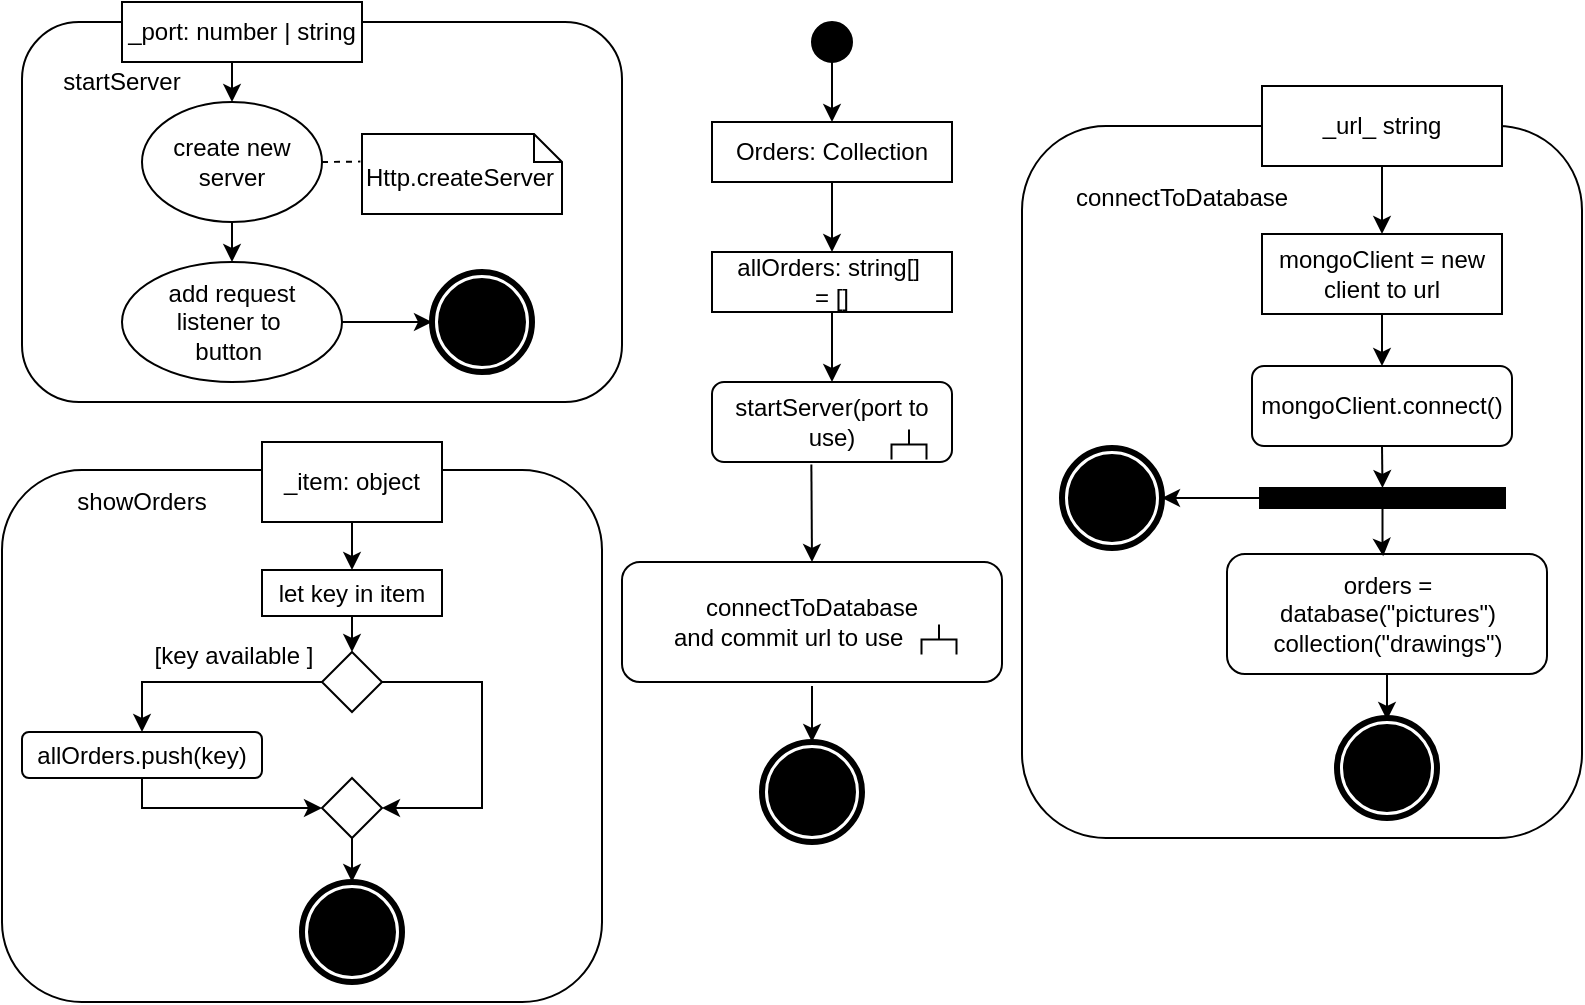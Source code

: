 <mxfile version="13.5.9" type="device" pages="5"><diagram id="iSxblZLaGIu93A6iiuor" name="Page-1"><mxGraphModel dx="1422" dy="833" grid="1" gridSize="10" guides="1" tooltips="1" connect="1" arrows="1" fold="1" page="1" pageScale="1" pageWidth="1169" pageHeight="827" math="0" shadow="0"><root><mxCell id="0"/><mxCell id="1" parent="0"/><mxCell id="BZFIDmO36id9c_AQtV55-1" value="" style="rounded=1;whiteSpace=wrap;html=1;fillColor=#FFFFFF;" vertex="1" parent="1"><mxGeometry x="180" y="30" width="300" height="190" as="geometry"/></mxCell><mxCell id="BZFIDmO36id9c_AQtV55-2" value="create new&lt;br&gt;server" style="ellipse;whiteSpace=wrap;html=1;fillColor=#FFFFFF;" vertex="1" parent="1"><mxGeometry x="240" y="70" width="90" height="60" as="geometry"/></mxCell><mxCell id="BZFIDmO36id9c_AQtV55-76" style="edgeStyle=orthogonalEdgeStyle;rounded=0;orthogonalLoop=1;jettySize=auto;html=1;" edge="1" parent="1" source="BZFIDmO36id9c_AQtV55-3" target="BZFIDmO36id9c_AQtV55-75"><mxGeometry relative="1" as="geometry"/></mxCell><mxCell id="BZFIDmO36id9c_AQtV55-3" value="add request&lt;br&gt;listener to&amp;nbsp;&lt;br&gt;button&amp;nbsp;" style="ellipse;whiteSpace=wrap;html=1;fillColor=#FFFFFF;" vertex="1" parent="1"><mxGeometry x="230" y="150" width="110" height="60" as="geometry"/></mxCell><mxCell id="BZFIDmO36id9c_AQtV55-5" value="" style="endArrow=classic;html=1;exitX=0.5;exitY=1;exitDx=0;exitDy=0;entryX=0.5;entryY=0;entryDx=0;entryDy=0;" edge="1" parent="1" target="BZFIDmO36id9c_AQtV55-2"><mxGeometry width="50" height="50" relative="1" as="geometry"><mxPoint x="285" y="50" as="sourcePoint"/><mxPoint x="640" y="290" as="targetPoint"/></mxGeometry></mxCell><mxCell id="BZFIDmO36id9c_AQtV55-6" value="" style="endArrow=classic;html=1;exitX=0.5;exitY=1;exitDx=0;exitDy=0;entryX=0.5;entryY=0;entryDx=0;entryDy=0;" edge="1" parent="1" source="BZFIDmO36id9c_AQtV55-2" target="BZFIDmO36id9c_AQtV55-3"><mxGeometry width="50" height="50" relative="1" as="geometry"><mxPoint x="590" y="340" as="sourcePoint"/><mxPoint x="285" y="150" as="targetPoint"/></mxGeometry></mxCell><mxCell id="BZFIDmO36id9c_AQtV55-8" value="&lt;br&gt;Http.createServer" style="shape=note;whiteSpace=wrap;html=1;size=14;verticalAlign=top;align=left;spacingTop=-6;fillColor=#FFFFFF;" vertex="1" parent="1"><mxGeometry x="350" y="86" width="100" height="40" as="geometry"/></mxCell><mxCell id="BZFIDmO36id9c_AQtV55-19" value="" style="endArrow=none;html=1;" edge="1" parent="1"><mxGeometry width="50" height="50" relative="1" as="geometry"><mxPoint x="467" y="380" as="sourcePoint"/><mxPoint x="467" y="370" as="targetPoint"/></mxGeometry></mxCell><mxCell id="BZFIDmO36id9c_AQtV55-23" value="" style="endArrow=none;dashed=1;html=1;exitX=1;exitY=0.5;exitDx=0;exitDy=0;entryX=-0.008;entryY=0.345;entryDx=0;entryDy=0;entryPerimeter=0;" edge="1" parent="1" source="BZFIDmO36id9c_AQtV55-2" target="BZFIDmO36id9c_AQtV55-8"><mxGeometry width="50" height="50" relative="1" as="geometry"><mxPoint x="590" y="110" as="sourcePoint"/><mxPoint x="640" y="60" as="targetPoint"/></mxGeometry></mxCell><mxCell id="BZFIDmO36id9c_AQtV55-24" value="startServer" style="text;html=1;strokeColor=none;fillColor=none;align=center;verticalAlign=middle;whiteSpace=wrap;rounded=0;" vertex="1" parent="1"><mxGeometry x="210" y="50" width="40" height="20" as="geometry"/></mxCell><mxCell id="BZFIDmO36id9c_AQtV55-25" value="" style="ellipse;whiteSpace=wrap;html=1;aspect=fixed;fillColor=#000000;" vertex="1" parent="1"><mxGeometry x="575" y="30" width="20" height="20" as="geometry"/></mxCell><mxCell id="BZFIDmO36id9c_AQtV55-26" value="Orders: Collection" style="rounded=0;whiteSpace=wrap;html=1;fillColor=#FFFFFF;" vertex="1" parent="1"><mxGeometry x="525" y="80" width="120" height="30" as="geometry"/></mxCell><mxCell id="BZFIDmO36id9c_AQtV55-27" value="startServer(port to use)" style="rounded=1;whiteSpace=wrap;html=1;fillColor=#FFFFFF;" vertex="1" parent="1"><mxGeometry x="525" y="210" width="120" height="40" as="geometry"/></mxCell><mxCell id="BZFIDmO36id9c_AQtV55-28" value="_port: number | string" style="rounded=0;whiteSpace=wrap;html=1;fillColor=#FFFFFF;" vertex="1" parent="1"><mxGeometry x="230" y="20" width="120" height="30" as="geometry"/></mxCell><mxCell id="BZFIDmO36id9c_AQtV55-29" value="connectToDatabase&lt;br&gt;and commit url to use&amp;nbsp; &amp;nbsp; &amp;nbsp; &amp;nbsp;" style="rounded=1;whiteSpace=wrap;html=1;fillColor=#FFFFFF;" vertex="1" parent="1"><mxGeometry x="480" y="300" width="190" height="60" as="geometry"/></mxCell><mxCell id="BZFIDmO36id9c_AQtV55-31" value="" style="endArrow=classic;html=1;entryX=0.5;entryY=0;entryDx=0;entryDy=0;" edge="1" parent="1"><mxGeometry width="50" height="50" relative="1" as="geometry"><mxPoint x="575.0" y="362" as="sourcePoint"/><mxPoint x="575" y="390" as="targetPoint"/><Array as="points"><mxPoint x="575" y="362"/></Array></mxGeometry></mxCell><mxCell id="BZFIDmO36id9c_AQtV55-32" value="" style="endArrow=classic;html=1;exitX=0.414;exitY=1.03;exitDx=0;exitDy=0;entryX=0.5;entryY=0;entryDx=0;entryDy=0;exitPerimeter=0;" edge="1" parent="1" source="BZFIDmO36id9c_AQtV55-27" target="BZFIDmO36id9c_AQtV55-29"><mxGeometry width="50" height="50" relative="1" as="geometry"><mxPoint x="625" y="350" as="sourcePoint"/><mxPoint x="558" y="290" as="targetPoint"/></mxGeometry></mxCell><mxCell id="BZFIDmO36id9c_AQtV55-33" value="" style="endArrow=classic;html=1;exitX=0.5;exitY=1;exitDx=0;exitDy=0;" edge="1" parent="1" source="BZFIDmO36id9c_AQtV55-25" target="BZFIDmO36id9c_AQtV55-26"><mxGeometry width="50" height="50" relative="1" as="geometry"><mxPoint x="625" y="280" as="sourcePoint"/><mxPoint x="675" y="230" as="targetPoint"/></mxGeometry></mxCell><mxCell id="BZFIDmO36id9c_AQtV55-34" value="" style="rounded=1;whiteSpace=wrap;html=1;fillColor=#FFFFFF;" vertex="1" parent="1"><mxGeometry x="680" y="82" width="280" height="356" as="geometry"/></mxCell><mxCell id="BZFIDmO36id9c_AQtV55-35" value="connectToDatabase" style="text;html=1;strokeColor=none;fillColor=none;align=center;verticalAlign=middle;whiteSpace=wrap;rounded=0;" vertex="1" parent="1"><mxGeometry x="740" y="108" width="40" height="20" as="geometry"/></mxCell><mxCell id="BZFIDmO36id9c_AQtV55-36" value="_url_ string" style="rounded=0;whiteSpace=wrap;html=1;fillColor=#FFFFFF;" vertex="1" parent="1"><mxGeometry x="800" y="62" width="120" height="40" as="geometry"/></mxCell><mxCell id="BZFIDmO36id9c_AQtV55-37" value="mongoClient = new&lt;br&gt;client to url" style="rounded=0;whiteSpace=wrap;html=1;fillColor=#FFFFFF;" vertex="1" parent="1"><mxGeometry x="800" y="136" width="120" height="40" as="geometry"/></mxCell><mxCell id="BZFIDmO36id9c_AQtV55-38" value="orders = &lt;br&gt;database(&quot;pictures&quot;)&lt;br&gt;collection(&quot;drawings&quot;)" style="rounded=1;whiteSpace=wrap;html=1;fillColor=#FFFFFF;" vertex="1" parent="1"><mxGeometry x="782.5" y="296" width="160" height="60" as="geometry"/></mxCell><mxCell id="BZFIDmO36id9c_AQtV55-39" value="mongoClient.connect()" style="rounded=1;whiteSpace=wrap;html=1;fillColor=#FFFFFF;" vertex="1" parent="1"><mxGeometry x="795" y="202" width="130" height="40" as="geometry"/></mxCell><mxCell id="BZFIDmO36id9c_AQtV55-41" value="" style="endArrow=classic;html=1;exitX=0.5;exitY=1;exitDx=0;exitDy=0;entryX=0.5;entryY=0;entryDx=0;entryDy=0;" edge="1" parent="1" source="BZFIDmO36id9c_AQtV55-36" target="BZFIDmO36id9c_AQtV55-37"><mxGeometry width="50" height="50" relative="1" as="geometry"><mxPoint x="610" y="192" as="sourcePoint"/><mxPoint x="660" y="142" as="targetPoint"/></mxGeometry></mxCell><mxCell id="BZFIDmO36id9c_AQtV55-42" value="" style="endArrow=classic;html=1;exitX=0.5;exitY=1;exitDx=0;exitDy=0;entryX=0.5;entryY=0;entryDx=0;entryDy=0;" edge="1" parent="1" source="BZFIDmO36id9c_AQtV55-37" target="BZFIDmO36id9c_AQtV55-39"><mxGeometry width="50" height="50" relative="1" as="geometry"><mxPoint x="610" y="192" as="sourcePoint"/><mxPoint x="660" y="142" as="targetPoint"/></mxGeometry></mxCell><mxCell id="BZFIDmO36id9c_AQtV55-44" value="" style="endArrow=classic;html=1;exitX=0.5;exitY=1;exitDx=0;exitDy=0;entryX=0.5;entryY=0;entryDx=0;entryDy=0;" edge="1" parent="1" source="BZFIDmO36id9c_AQtV55-38"><mxGeometry width="50" height="50" relative="1" as="geometry"><mxPoint x="610" y="192" as="sourcePoint"/><mxPoint x="862.5" y="379" as="targetPoint"/></mxGeometry></mxCell><mxCell id="BZFIDmO36id9c_AQtV55-45" value="" style="edgeStyle=orthogonalEdgeStyle;rounded=0;orthogonalLoop=1;jettySize=auto;html=1;" edge="1" parent="1" source="BZFIDmO36id9c_AQtV55-46" target="BZFIDmO36id9c_AQtV55-27"><mxGeometry relative="1" as="geometry"/></mxCell><mxCell id="BZFIDmO36id9c_AQtV55-46" value="allOrders: string[]&amp;nbsp;&lt;br&gt;= []" style="rounded=0;whiteSpace=wrap;html=1;fillColor=#FFFFFF;" vertex="1" parent="1"><mxGeometry x="525" y="145" width="120" height="30" as="geometry"/></mxCell><mxCell id="BZFIDmO36id9c_AQtV55-47" value="" style="endArrow=classic;html=1;exitX=0.5;exitY=1;exitDx=0;exitDy=0;entryX=0.5;entryY=0;entryDx=0;entryDy=0;" edge="1" parent="1" source="BZFIDmO36id9c_AQtV55-26" target="BZFIDmO36id9c_AQtV55-46"><mxGeometry width="50" height="50" relative="1" as="geometry"><mxPoint x="295" y="180" as="sourcePoint"/><mxPoint x="345" y="130" as="targetPoint"/></mxGeometry></mxCell><mxCell id="BZFIDmO36id9c_AQtV55-85" style="edgeStyle=orthogonalEdgeStyle;rounded=0;orthogonalLoop=1;jettySize=auto;html=1;" edge="1" parent="1" source="BZFIDmO36id9c_AQtV55-48" target="BZFIDmO36id9c_AQtV55-83"><mxGeometry relative="1" as="geometry"/></mxCell><mxCell id="BZFIDmO36id9c_AQtV55-87" style="edgeStyle=orthogonalEdgeStyle;rounded=0;orthogonalLoop=1;jettySize=auto;html=1;entryX=0.488;entryY=0.018;entryDx=0;entryDy=0;entryPerimeter=0;" edge="1" parent="1" source="BZFIDmO36id9c_AQtV55-48" target="BZFIDmO36id9c_AQtV55-38"><mxGeometry relative="1" as="geometry"/></mxCell><mxCell id="BZFIDmO36id9c_AQtV55-48" value="" style="rounded=0;whiteSpace=wrap;html=1;fillColor=#000000;" vertex="1" parent="1"><mxGeometry x="799" y="263" width="122.5" height="10" as="geometry"/></mxCell><mxCell id="BZFIDmO36id9c_AQtV55-49" value="" style="endArrow=classic;html=1;exitX=0.5;exitY=1;exitDx=0;exitDy=0;entryX=0.5;entryY=0;entryDx=0;entryDy=0;" edge="1" parent="1" source="BZFIDmO36id9c_AQtV55-39" target="BZFIDmO36id9c_AQtV55-48"><mxGeometry width="50" height="50" relative="1" as="geometry"><mxPoint x="1130" y="258" as="sourcePoint"/><mxPoint x="1180" y="208" as="targetPoint"/></mxGeometry></mxCell><mxCell id="BZFIDmO36id9c_AQtV55-60" value="" style="rounded=1;whiteSpace=wrap;html=1;fillColor=#FFFFFF;" vertex="1" parent="1"><mxGeometry x="170" y="254" width="300" height="266" as="geometry"/></mxCell><mxCell id="BZFIDmO36id9c_AQtV55-61" value="_item: object" style="rounded=0;whiteSpace=wrap;html=1;fillColor=#FFFFFF;" vertex="1" parent="1"><mxGeometry x="300" y="240" width="90" height="40" as="geometry"/></mxCell><mxCell id="BZFIDmO36id9c_AQtV55-62" value="showOrders" style="text;html=1;strokeColor=none;fillColor=none;align=center;verticalAlign=middle;whiteSpace=wrap;rounded=0;" vertex="1" parent="1"><mxGeometry x="220" y="260" width="40" height="20" as="geometry"/></mxCell><mxCell id="BZFIDmO36id9c_AQtV55-65" value="" style="rhombus;whiteSpace=wrap;html=1;aspect=fixed;" vertex="1" parent="1"><mxGeometry x="330" y="345" width="30" height="30" as="geometry"/></mxCell><mxCell id="BZFIDmO36id9c_AQtV55-66" value="allOrders.push(key)" style="rounded=1;whiteSpace=wrap;html=1;" vertex="1" parent="1"><mxGeometry x="180" y="385" width="120" height="23" as="geometry"/></mxCell><mxCell id="BZFIDmO36id9c_AQtV55-67" value="let key in item" style="rounded=0;whiteSpace=wrap;html=1;" vertex="1" parent="1"><mxGeometry x="300" y="304" width="90" height="23" as="geometry"/></mxCell><mxCell id="BZFIDmO36id9c_AQtV55-68" value="" style="endArrow=classic;html=1;exitX=0.5;exitY=1;exitDx=0;exitDy=0;entryX=0.5;entryY=0;entryDx=0;entryDy=0;" edge="1" parent="1" source="BZFIDmO36id9c_AQtV55-61" target="BZFIDmO36id9c_AQtV55-67"><mxGeometry width="50" height="50" relative="1" as="geometry"><mxPoint x="420" y="415" as="sourcePoint"/><mxPoint x="470" y="365" as="targetPoint"/></mxGeometry></mxCell><mxCell id="BZFIDmO36id9c_AQtV55-69" value="" style="endArrow=classic;html=1;exitX=0.5;exitY=1;exitDx=0;exitDy=0;entryX=0.5;entryY=0;entryDx=0;entryDy=0;" edge="1" parent="1" source="BZFIDmO36id9c_AQtV55-67" target="BZFIDmO36id9c_AQtV55-65"><mxGeometry width="50" height="50" relative="1" as="geometry"><mxPoint x="400" y="395" as="sourcePoint"/><mxPoint x="450" y="345" as="targetPoint"/></mxGeometry></mxCell><mxCell id="BZFIDmO36id9c_AQtV55-70" value="" style="endArrow=classic;html=1;exitX=0;exitY=0.5;exitDx=0;exitDy=0;entryX=0.5;entryY=0;entryDx=0;entryDy=0;rounded=0;" edge="1" parent="1" source="BZFIDmO36id9c_AQtV55-65" target="BZFIDmO36id9c_AQtV55-66"><mxGeometry width="50" height="50" relative="1" as="geometry"><mxPoint x="410" y="415" as="sourcePoint"/><mxPoint x="460" y="365" as="targetPoint"/><Array as="points"><mxPoint x="240" y="360"/></Array></mxGeometry></mxCell><mxCell id="BZFIDmO36id9c_AQtV55-79" style="edgeStyle=orthogonalEdgeStyle;rounded=0;orthogonalLoop=1;jettySize=auto;html=1;entryX=0.5;entryY=0;entryDx=0;entryDy=0;" edge="1" parent="1" source="BZFIDmO36id9c_AQtV55-71" target="BZFIDmO36id9c_AQtV55-78"><mxGeometry relative="1" as="geometry"/></mxCell><mxCell id="BZFIDmO36id9c_AQtV55-71" value="" style="rhombus;whiteSpace=wrap;html=1;aspect=fixed;" vertex="1" parent="1"><mxGeometry x="330" y="408" width="30" height="30" as="geometry"/></mxCell><mxCell id="BZFIDmO36id9c_AQtV55-72" value="" style="endArrow=classic;html=1;exitX=0.5;exitY=1;exitDx=0;exitDy=0;entryX=0;entryY=0.5;entryDx=0;entryDy=0;rounded=0;" edge="1" parent="1" source="BZFIDmO36id9c_AQtV55-66" target="BZFIDmO36id9c_AQtV55-71"><mxGeometry width="50" height="50" relative="1" as="geometry"><mxPoint x="260" y="485" as="sourcePoint"/><mxPoint x="310" y="435" as="targetPoint"/><Array as="points"><mxPoint x="240" y="423"/></Array></mxGeometry></mxCell><mxCell id="BZFIDmO36id9c_AQtV55-73" value="" style="endArrow=classic;html=1;exitX=1;exitY=0.5;exitDx=0;exitDy=0;entryX=1;entryY=0.5;entryDx=0;entryDy=0;edgeStyle=orthogonalEdgeStyle;rounded=0;" edge="1" parent="1" source="BZFIDmO36id9c_AQtV55-65" target="BZFIDmO36id9c_AQtV55-71"><mxGeometry width="50" height="50" relative="1" as="geometry"><mxPoint x="390" y="425" as="sourcePoint"/><mxPoint x="440" y="375" as="targetPoint"/><Array as="points"><mxPoint x="410" y="360"/><mxPoint x="410" y="423"/></Array></mxGeometry></mxCell><mxCell id="BZFIDmO36id9c_AQtV55-74" value="[key available&amp;nbsp;]" style="text;html=1;strokeColor=none;fillColor=none;align=center;verticalAlign=middle;whiteSpace=wrap;rounded=0;" vertex="1" parent="1"><mxGeometry x="241" y="337" width="90" height="20" as="geometry"/></mxCell><mxCell id="BZFIDmO36id9c_AQtV55-75" value="" style="shape=mxgraph.bpmn.shape;html=1;verticalLabelPosition=bottom;labelBackgroundColor=#ffffff;verticalAlign=top;align=center;perimeter=ellipsePerimeter;outlineConnect=0;outline=end;symbol=terminate;" vertex="1" parent="1"><mxGeometry x="385" y="155" width="50" height="50" as="geometry"/></mxCell><mxCell id="BZFIDmO36id9c_AQtV55-78" value="" style="shape=mxgraph.bpmn.shape;html=1;verticalLabelPosition=bottom;labelBackgroundColor=#ffffff;verticalAlign=top;align=center;perimeter=ellipsePerimeter;outlineConnect=0;outline=end;symbol=terminate;" vertex="1" parent="1"><mxGeometry x="320" y="460" width="50" height="50" as="geometry"/></mxCell><mxCell id="BZFIDmO36id9c_AQtV55-81" value="" style="shape=mxgraph.bpmn.shape;html=1;verticalLabelPosition=bottom;labelBackgroundColor=#ffffff;verticalAlign=top;align=center;perimeter=ellipsePerimeter;outlineConnect=0;outline=end;symbol=terminate;" vertex="1" parent="1"><mxGeometry x="550" y="390" width="50" height="50" as="geometry"/></mxCell><mxCell id="BZFIDmO36id9c_AQtV55-83" value="" style="shape=mxgraph.bpmn.shape;html=1;verticalLabelPosition=bottom;labelBackgroundColor=#ffffff;verticalAlign=top;align=center;perimeter=ellipsePerimeter;outlineConnect=0;outline=end;symbol=terminate;" vertex="1" parent="1"><mxGeometry x="700" y="243" width="50" height="50" as="geometry"/></mxCell><mxCell id="BZFIDmO36id9c_AQtV55-86" value="" style="shape=mxgraph.bpmn.shape;html=1;verticalLabelPosition=bottom;labelBackgroundColor=#ffffff;verticalAlign=top;align=center;perimeter=ellipsePerimeter;outlineConnect=0;outline=end;symbol=terminate;" vertex="1" parent="1"><mxGeometry x="837.5" y="378" width="50" height="50" as="geometry"/></mxCell><mxCell id="BZFIDmO36id9c_AQtV55-88" value="" style="strokeWidth=1;html=1;shape=mxgraph.flowchart.annotation_2;align=left;labelPosition=right;pointerEvents=1;rotation=90;" vertex="1" parent="1"><mxGeometry x="616" y="232.5" width="15" height="17.5" as="geometry"/></mxCell><mxCell id="BZFIDmO36id9c_AQtV55-89" value="" style="strokeWidth=1;html=1;shape=mxgraph.flowchart.annotation_2;align=left;labelPosition=right;pointerEvents=1;rotation=90;" vertex="1" parent="1"><mxGeometry x="631" y="330" width="15" height="17.5" as="geometry"/></mxCell></root></mxGraphModel></diagram><diagram id="-mUv5MabW9EU8SUR0gFB" name="Page-2"><mxGraphModel dx="1673" dy="980" grid="1" gridSize="10" guides="1" tooltips="1" connect="1" arrows="1" fold="1" page="1" pageScale="1" pageWidth="1169" pageHeight="827" math="0" shadow="0"><root><mxCell id="JyUJZWIBjeY5va7xU_b9-0"/><mxCell id="JyUJZWIBjeY5va7xU_b9-1" parent="JyUJZWIBjeY5va7xU_b9-0"/><mxCell id="JyUJZWIBjeY5va7xU_b9-3" value="" style="rounded=1;whiteSpace=wrap;html=1;" vertex="1" parent="JyUJZWIBjeY5va7xU_b9-1"><mxGeometry x="340" y="25" width="310" height="515" as="geometry"/></mxCell><mxCell id="JyUJZWIBjeY5va7xU_b9-4" value="_name: string" style="rounded=0;whiteSpace=wrap;html=1;" vertex="1" parent="JyUJZWIBjeY5va7xU_b9-1"><mxGeometry x="425" y="15" width="120" height="30" as="geometry"/></mxCell><mxCell id="JyUJZWIBjeY5va7xU_b9-5" value="" style="rhombus;whiteSpace=wrap;html=1;rounded=0;aspect=fixed;" vertex="1" parent="JyUJZWIBjeY5va7xU_b9-1"><mxGeometry x="475" y="65" width="20" height="20" as="geometry"/></mxCell><mxCell id="JyUJZWIBjeY5va7xU_b9-6" value="Name already taken?" style="rounded=1;whiteSpace=wrap;html=1;" vertex="1" parent="JyUJZWIBjeY5va7xU_b9-1"><mxGeometry x="360" y="108" width="129.2" height="67" as="geometry"/></mxCell><mxCell id="JyUJZWIBjeY5va7xU_b9-7" value="" style="rhombus;whiteSpace=wrap;html=1;rounded=0;aspect=fixed;" vertex="1" parent="JyUJZWIBjeY5va7xU_b9-1"><mxGeometry x="475" y="235" width="20" height="20" as="geometry"/></mxCell><mxCell id="JyUJZWIBjeY5va7xU_b9-9" value="" style="endArrow=classic;html=1;exitX=1;exitY=0.5;exitDx=0;exitDy=0;entryX=0.5;entryY=0;entryDx=0;entryDy=0;rounded=0;" edge="1" parent="JyUJZWIBjeY5va7xU_b9-1" source="JyUJZWIBjeY5va7xU_b9-5"><mxGeometry width="50" height="50" relative="1" as="geometry"><mxPoint x="490" y="195" as="sourcePoint"/><mxPoint x="560" y="115" as="targetPoint"/><Array as="points"><mxPoint x="560" y="75"/></Array></mxGeometry></mxCell><mxCell id="JyUJZWIBjeY5va7xU_b9-10" value="" style="endArrow=classic;html=1;exitX=0;exitY=0.5;exitDx=0;exitDy=0;entryX=0.25;entryY=0;entryDx=0;entryDy=0;rounded=0;" edge="1" parent="JyUJZWIBjeY5va7xU_b9-1" source="JyUJZWIBjeY5va7xU_b9-5" target="JyUJZWIBjeY5va7xU_b9-6"><mxGeometry width="50" height="50" relative="1" as="geometry"><mxPoint x="390" y="225" as="sourcePoint"/><mxPoint x="440" y="175" as="targetPoint"/><Array as="points"><mxPoint x="392" y="75"/></Array></mxGeometry></mxCell><mxCell id="JyUJZWIBjeY5va7xU_b9-11" value="" style="endArrow=classic;html=1;exitX=0.5;exitY=1;exitDx=0;exitDy=0;entryX=0.5;entryY=0;entryDx=0;entryDy=0;" edge="1" parent="JyUJZWIBjeY5va7xU_b9-1" source="JyUJZWIBjeY5va7xU_b9-4" target="JyUJZWIBjeY5va7xU_b9-5"><mxGeometry width="50" height="50" relative="1" as="geometry"><mxPoint x="530" y="215" as="sourcePoint"/><mxPoint x="580" y="165" as="targetPoint"/></mxGeometry></mxCell><mxCell id="JyUJZWIBjeY5va7xU_b9-12" value="" style="endArrow=classic;html=1;exitX=0.25;exitY=1;exitDx=0;exitDy=0;entryX=0.5;entryY=0;entryDx=0;entryDy=0;rounded=0;" edge="1" parent="JyUJZWIBjeY5va7xU_b9-1" source="JyUJZWIBjeY5va7xU_b9-6" target="JyUJZWIBjeY5va7xU_b9-7"><mxGeometry width="50" height="50" relative="1" as="geometry"><mxPoint x="390" y="265" as="sourcePoint"/><mxPoint x="440" y="215" as="targetPoint"/><Array as="points"><mxPoint x="392" y="185"/><mxPoint x="485" y="185"/></Array></mxGeometry></mxCell><mxCell id="JyUJZWIBjeY5va7xU_b9-13" value="&lt;br&gt;insertDrawing(_name)&amp;nbsp;&lt;br&gt;&amp;nbsp; &amp;nbsp; &amp;nbsp; &amp;nbsp; &amp;nbsp; &amp;nbsp; &amp;nbsp; &amp;nbsp; &amp;nbsp; &amp;nbsp; &amp;nbsp; &amp;nbsp; &amp;nbsp; &amp;nbsp; &amp;nbsp; &amp;nbsp; &amp;nbsp; &amp;nbsp; &amp;nbsp; &amp;nbsp;&amp;nbsp;" style="rounded=1;whiteSpace=wrap;html=1;" vertex="1" parent="JyUJZWIBjeY5va7xU_b9-1"><mxGeometry x="365.8" y="271.5" width="129.2" height="53.5" as="geometry"/></mxCell><mxCell id="JyUJZWIBjeY5va7xU_b9-18" value="" style="endArrow=classic;html=1;exitX=0;exitY=0.5;exitDx=0;exitDy=0;entryX=0.25;entryY=0;entryDx=0;entryDy=0;rounded=0;" edge="1" parent="JyUJZWIBjeY5va7xU_b9-1" source="JyUJZWIBjeY5va7xU_b9-7" target="JyUJZWIBjeY5va7xU_b9-13"><mxGeometry width="50" height="50" relative="1" as="geometry"><mxPoint x="520" y="301.5" as="sourcePoint"/><mxPoint x="570" y="251.5" as="targetPoint"/><Array as="points"><mxPoint x="398" y="245.5"/></Array></mxGeometry></mxCell><mxCell id="JyUJZWIBjeY5va7xU_b9-20" value="[if _options]" style="text;html=1;strokeColor=none;fillColor=none;align=center;verticalAlign=middle;whiteSpace=wrap;rounded=0;" vertex="1" parent="JyUJZWIBjeY5va7xU_b9-1"><mxGeometry x="397.9" y="55" width="65" height="20" as="geometry"/></mxCell><mxCell id="JyUJZWIBjeY5va7xU_b9-21" value="[if the name is not taken]" style="text;html=1;strokeColor=none;fillColor=none;align=center;verticalAlign=middle;whiteSpace=wrap;rounded=0;" vertex="1" parent="JyUJZWIBjeY5va7xU_b9-1"><mxGeometry x="365.8" y="215" width="112.9" height="20" as="geometry"/></mxCell><mxCell id="JyUJZWIBjeY5va7xU_b9-23" value="" style="rounded=1;whiteSpace=wrap;html=1;" vertex="1" parent="JyUJZWIBjeY5va7xU_b9-1"><mxGeometry x="680" y="25" width="310" height="320" as="geometry"/></mxCell><mxCell id="JyUJZWIBjeY5va7xU_b9-24" value="_name: string" style="rounded=0;whiteSpace=wrap;html=1;" vertex="1" parent="JyUJZWIBjeY5va7xU_b9-1"><mxGeometry x="760" y="10" width="120" height="25" as="geometry"/></mxCell><mxCell id="JyUJZWIBjeY5va7xU_b9-25" value="insertPicture" style="text;html=1;strokeColor=none;fillColor=none;align=center;verticalAlign=middle;whiteSpace=wrap;rounded=0;" vertex="1" parent="JyUJZWIBjeY5va7xU_b9-1"><mxGeometry x="710" y="35" width="40" height="20" as="geometry"/></mxCell><mxCell id="JyUJZWIBjeY5va7xU_b9-26" value="information: PicturePart[] = []" style="rounded=0;whiteSpace=wrap;html=1;" vertex="1" parent="JyUJZWIBjeY5va7xU_b9-1"><mxGeometry x="740" y="63" width="160" height="32" as="geometry"/></mxCell><mxCell id="m0X1wbAtL0NQ-tO7pQB0-10" style="edgeStyle=orthogonalEdgeStyle;rounded=0;orthogonalLoop=1;jettySize=auto;html=1;entryX=0.031;entryY=0.4;entryDx=0;entryDy=0;entryPerimeter=0;" edge="1" parent="JyUJZWIBjeY5va7xU_b9-1" source="JyUJZWIBjeY5va7xU_b9-27" target="JyUJZWIBjeY5va7xU_b9-36"><mxGeometry relative="1" as="geometry"/></mxCell><mxCell id="m0X1wbAtL0NQ-tO7pQB0-11" style="edgeStyle=orthogonalEdgeStyle;rounded=0;orthogonalLoop=1;jettySize=auto;html=1;entryX=0.5;entryY=0;entryDx=0;entryDy=0;" edge="1" parent="JyUJZWIBjeY5va7xU_b9-1" source="JyUJZWIBjeY5va7xU_b9-27" target="JyUJZWIBjeY5va7xU_b9-28"><mxGeometry relative="1" as="geometry"><Array as="points"><mxPoint x="760" y="133"/></Array></mxGeometry></mxCell><mxCell id="JyUJZWIBjeY5va7xU_b9-27" value="" style="rhombus;whiteSpace=wrap;html=1;rounded=0;aspect=fixed;" vertex="1" parent="JyUJZWIBjeY5va7xU_b9-1"><mxGeometry x="810" y="123" width="20" height="20" as="geometry"/></mxCell><mxCell id="m0X1wbAtL0NQ-tO7pQB0-12" style="edgeStyle=orthogonalEdgeStyle;rounded=0;orthogonalLoop=1;jettySize=auto;html=1;entryX=0.5;entryY=0;entryDx=0;entryDy=0;" edge="1" parent="JyUJZWIBjeY5va7xU_b9-1" source="JyUJZWIBjeY5va7xU_b9-28" target="JyUJZWIBjeY5va7xU_b9-29"><mxGeometry relative="1" as="geometry"/></mxCell><mxCell id="JyUJZWIBjeY5va7xU_b9-28" value="form: PicturePart" style="rounded=0;whiteSpace=wrap;html=1;" vertex="1" parent="JyUJZWIBjeY5va7xU_b9-1"><mxGeometry x="690" y="167" width="140" height="20" as="geometry"/></mxCell><mxCell id="m0X1wbAtL0NQ-tO7pQB0-13" style="edgeStyle=orthogonalEdgeStyle;rounded=0;orthogonalLoop=1;jettySize=auto;html=1;" edge="1" parent="JyUJZWIBjeY5va7xU_b9-1" source="JyUJZWIBjeY5va7xU_b9-29" target="JyUJZWIBjeY5va7xU_b9-30"><mxGeometry relative="1" as="geometry"/></mxCell><mxCell id="JyUJZWIBjeY5va7xU_b9-29" value="get required information for figure as defined in PicturePart and push it to form" style="rounded=1;whiteSpace=wrap;html=1;" vertex="1" parent="JyUJZWIBjeY5va7xU_b9-1"><mxGeometry x="690" y="205" width="140" height="60" as="geometry"/></mxCell><mxCell id="JyUJZWIBjeY5va7xU_b9-30" value="information.push(form)" style="rounded=1;whiteSpace=wrap;html=1;" vertex="1" parent="JyUJZWIBjeY5va7xU_b9-1"><mxGeometry x="690" y="285" width="140" height="30" as="geometry"/></mxCell><mxCell id="JyUJZWIBjeY5va7xU_b9-35" value="[figure&amp;nbsp;available]" style="text;html=1;strokeColor=none;fillColor=none;align=center;verticalAlign=middle;whiteSpace=wrap;rounded=0;" vertex="1" parent="JyUJZWIBjeY5va7xU_b9-1"><mxGeometry x="715" y="112" width="90" height="20" as="geometry"/></mxCell><mxCell id="m0X1wbAtL0NQ-tO7pQB0-9" style="edgeStyle=orthogonalEdgeStyle;rounded=0;orthogonalLoop=1;jettySize=auto;html=1;" edge="1" parent="JyUJZWIBjeY5va7xU_b9-1" source="JyUJZWIBjeY5va7xU_b9-36" target="m0X1wbAtL0NQ-tO7pQB0-8"><mxGeometry relative="1" as="geometry"/></mxCell><mxCell id="JyUJZWIBjeY5va7xU_b9-36" value="sendData(information, _name)&lt;br&gt;&lt;br&gt;" style="rounded=1;whiteSpace=wrap;html=1;" vertex="1" parent="JyUJZWIBjeY5va7xU_b9-1"><mxGeometry x="846" y="115" width="129.2" height="45" as="geometry"/></mxCell><mxCell id="JyUJZWIBjeY5va7xU_b9-42" value="" style="endArrow=classic;html=1;exitX=0.5;exitY=1;exitDx=0;exitDy=0;entryX=0.5;entryY=0;entryDx=0;entryDy=0;" edge="1" parent="JyUJZWIBjeY5va7xU_b9-1" source="JyUJZWIBjeY5va7xU_b9-26" target="JyUJZWIBjeY5va7xU_b9-27"><mxGeometry width="50" height="50" relative="1" as="geometry"><mxPoint x="900" y="265" as="sourcePoint"/><mxPoint x="950" y="215" as="targetPoint"/></mxGeometry></mxCell><mxCell id="JyUJZWIBjeY5va7xU_b9-43" value="" style="endArrow=classic;html=1;exitX=0.5;exitY=1;exitDx=0;exitDy=0;" edge="1" parent="JyUJZWIBjeY5va7xU_b9-1" source="JyUJZWIBjeY5va7xU_b9-24" target="JyUJZWIBjeY5va7xU_b9-26"><mxGeometry width="50" height="50" relative="1" as="geometry"><mxPoint x="890" y="295" as="sourcePoint"/><mxPoint x="940" y="245" as="targetPoint"/></mxGeometry></mxCell><mxCell id="JyUJZWIBjeY5va7xU_b9-44" value="" style="rounded=1;whiteSpace=wrap;html=1;" vertex="1" parent="JyUJZWIBjeY5va7xU_b9-1"><mxGeometry x="40" y="176.5" width="270" height="363.5" as="geometry"/></mxCell><mxCell id="JyUJZWIBjeY5va7xU_b9-45" value="findPictures" style="text;html=1;strokeColor=none;fillColor=none;align=center;verticalAlign=middle;whiteSpace=wrap;rounded=0;" vertex="1" parent="JyUJZWIBjeY5va7xU_b9-1"><mxGeometry x="70" y="186.5" width="40" height="20" as="geometry"/></mxCell><mxCell id="JyUJZWIBjeY5va7xU_b9-46" value="" style="ellipse;whiteSpace=wrap;html=1;aspect=fixed;rounded=0;fillColor=#000000;" vertex="1" parent="JyUJZWIBjeY5va7xU_b9-1"><mxGeometry x="175" y="186.5" width="20" height="20" as="geometry"/></mxCell><mxCell id="JyUJZWIBjeY5va7xU_b9-47" value="send string &lt;br&gt;&quot;getAllPictures&quot; to server" style="rounded=1;whiteSpace=wrap;html=1;fillColor=#FFFFFF;" vertex="1" parent="JyUJZWIBjeY5va7xU_b9-1"><mxGeometry x="105" y="233" width="160" height="43.5" as="geometry"/></mxCell><mxCell id="m0X1wbAtL0NQ-tO7pQB0-2" style="edgeStyle=orthogonalEdgeStyle;rounded=0;orthogonalLoop=1;jettySize=auto;html=1;entryX=1;entryY=0.5;entryDx=0;entryDy=0;" edge="1" parent="JyUJZWIBjeY5va7xU_b9-1" source="JyUJZWIBjeY5va7xU_b9-48" target="m0X1wbAtL0NQ-tO7pQB0-1"><mxGeometry relative="1" as="geometry"/></mxCell><mxCell id="JyUJZWIBjeY5va7xU_b9-48" value="" style="whiteSpace=wrap;html=1;rounded=0;fillColor=#000000;" vertex="1" parent="JyUJZWIBjeY5va7xU_b9-1"><mxGeometry x="127.5" y="303" width="115" height="10" as="geometry"/></mxCell><mxCell id="m0X1wbAtL0NQ-tO7pQB0-4" style="edgeStyle=orthogonalEdgeStyle;rounded=0;orthogonalLoop=1;jettySize=auto;html=1;" edge="1" parent="JyUJZWIBjeY5va7xU_b9-1" source="JyUJZWIBjeY5va7xU_b9-50" target="JyUJZWIBjeY5va7xU_b9-54"><mxGeometry relative="1" as="geometry"/></mxCell><mxCell id="JyUJZWIBjeY5va7xU_b9-50" value="wait for response" style="rounded=1;whiteSpace=wrap;html=1;fillColor=#FFFFFF;" vertex="1" parent="JyUJZWIBjeY5va7xU_b9-1"><mxGeometry x="125" y="346.5" width="120" height="20" as="geometry"/></mxCell><mxCell id="JyUJZWIBjeY5va7xU_b9-51" value="PicturePart" style="swimlane;fontStyle=0;childLayout=stackLayout;horizontal=1;startSize=26;fillColor=none;horizontalStack=0;resizeParent=1;resizeParentMax=0;resizeLast=0;collapsible=1;marginBottom=0;rounded=0;" vertex="1" parent="JyUJZWIBjeY5va7xU_b9-1"><mxGeometry x="39.7" y="15" width="270" height="150" as="geometry"/></mxCell><mxCell id="JyUJZWIBjeY5va7xU_b9-52" value="active: boolean &#10;size: Vector&#10;positionX: number&#10;positionY: number&#10;rotation: number&#10;moveType: FORM_MOVE&#10;color: string&#10;type: string" style="text;strokeColor=none;fillColor=none;align=left;verticalAlign=top;spacingLeft=4;spacingRight=4;overflow=hidden;rotatable=0;points=[[0,0.5],[1,0.5]];portConstraint=eastwest;" vertex="1" parent="JyUJZWIBjeY5va7xU_b9-51"><mxGeometry y="26" width="270" height="124" as="geometry"/></mxCell><mxCell id="m0X1wbAtL0NQ-tO7pQB0-5" style="edgeStyle=orthogonalEdgeStyle;rounded=0;orthogonalLoop=1;jettySize=auto;html=1;entryX=0.5;entryY=0;entryDx=0;entryDy=0;" edge="1" parent="JyUJZWIBjeY5va7xU_b9-1" source="JyUJZWIBjeY5va7xU_b9-54" target="m0X1wbAtL0NQ-tO7pQB0-3"><mxGeometry relative="1" as="geometry"/></mxCell><mxCell id="JyUJZWIBjeY5va7xU_b9-54" value="createDatalist and commit&amp;nbsp; response" style="rounded=1;whiteSpace=wrap;html=1;" vertex="1" parent="JyUJZWIBjeY5va7xU_b9-1"><mxGeometry x="91.65" y="400" width="186.7" height="43.5" as="geometry"/></mxCell><mxCell id="JyUJZWIBjeY5va7xU_b9-59" value="" style="endArrow=classic;html=1;exitX=0.5;exitY=1;exitDx=0;exitDy=0;entryX=0.5;entryY=0;entryDx=0;entryDy=0;" edge="1" parent="JyUJZWIBjeY5va7xU_b9-1" source="JyUJZWIBjeY5va7xU_b9-46" target="JyUJZWIBjeY5va7xU_b9-47"><mxGeometry width="50" height="50" relative="1" as="geometry"><mxPoint x="270" y="316.5" as="sourcePoint"/><mxPoint x="320" y="266.5" as="targetPoint"/></mxGeometry></mxCell><mxCell id="JyUJZWIBjeY5va7xU_b9-60" value="" style="endArrow=classic;html=1;exitX=0.5;exitY=1;exitDx=0;exitDy=0;entryX=0.5;entryY=0;entryDx=0;entryDy=0;" edge="1" parent="JyUJZWIBjeY5va7xU_b9-1" source="JyUJZWIBjeY5va7xU_b9-47" target="JyUJZWIBjeY5va7xU_b9-48"><mxGeometry width="50" height="50" relative="1" as="geometry"><mxPoint x="260" y="416.5" as="sourcePoint"/><mxPoint x="310" y="366.5" as="targetPoint"/></mxGeometry></mxCell><mxCell id="JyUJZWIBjeY5va7xU_b9-61" value="" style="endArrow=classic;html=1;exitX=0.5;exitY=1;exitDx=0;exitDy=0;" edge="1" parent="JyUJZWIBjeY5va7xU_b9-1" source="JyUJZWIBjeY5va7xU_b9-48" target="JyUJZWIBjeY5va7xU_b9-50"><mxGeometry width="50" height="50" relative="1" as="geometry"><mxPoint x="220" y="376.5" as="sourcePoint"/><mxPoint x="270" y="326.5" as="targetPoint"/></mxGeometry></mxCell><mxCell id="JyUJZWIBjeY5va7xU_b9-88" value="" style="rhombus;whiteSpace=wrap;html=1;rounded=0;aspect=fixed;" vertex="1" parent="JyUJZWIBjeY5va7xU_b9-1"><mxGeometry x="478.7" y="355" width="20" height="20" as="geometry"/></mxCell><mxCell id="JyUJZWIBjeY5va7xU_b9-90" value="" style="endArrow=classic;html=1;exitX=0.25;exitY=1;exitDx=0;exitDy=0;entryX=0;entryY=0.5;entryDx=0;entryDy=0;rounded=0;" edge="1" parent="JyUJZWIBjeY5va7xU_b9-1" source="JyUJZWIBjeY5va7xU_b9-13" target="JyUJZWIBjeY5va7xU_b9-88"><mxGeometry width="50" height="50" relative="1" as="geometry"><mxPoint x="410" y="405" as="sourcePoint"/><mxPoint x="460" y="355" as="targetPoint"/><Array as="points"><mxPoint x="398" y="365"/></Array></mxGeometry></mxCell><mxCell id="JyUJZWIBjeY5va7xU_b9-91" value="" style="endArrow=classic;html=1;exitX=0.5;exitY=1;exitDx=0;exitDy=0;entryX=0.5;entryY=0;entryDx=0;entryDy=0;" edge="1" parent="JyUJZWIBjeY5va7xU_b9-1" source="JyUJZWIBjeY5va7xU_b9-88"><mxGeometry width="50" height="50" relative="1" as="geometry"><mxPoint x="560" y="435" as="sourcePoint"/><mxPoint x="488.7" y="391.5" as="targetPoint"/></mxGeometry></mxCell><mxCell id="JyUJZWIBjeY5va7xU_b9-94" value="savePicture" style="text;html=1;strokeColor=none;fillColor=none;align=center;verticalAlign=middle;whiteSpace=wrap;rounded=0;" vertex="1" parent="JyUJZWIBjeY5va7xU_b9-1"><mxGeometry x="365.8" y="37.5" width="40" height="20" as="geometry"/></mxCell><mxCell id="JyUJZWIBjeY5va7xU_b9-97" style="edgeStyle=orthogonalEdgeStyle;rounded=0;orthogonalLoop=1;jettySize=auto;html=1;entryX=1;entryY=0.5;entryDx=0;entryDy=0;" edge="1" parent="JyUJZWIBjeY5va7xU_b9-1" source="JyUJZWIBjeY5va7xU_b9-95" target="JyUJZWIBjeY5va7xU_b9-88"><mxGeometry relative="1" as="geometry"><Array as="points"><mxPoint x="564" y="365"/></Array></mxGeometry></mxCell><mxCell id="JyUJZWIBjeY5va7xU_b9-95" value="User has to use &lt;br&gt;other name" style="rounded=1;whiteSpace=wrap;html=1;" vertex="1" parent="JyUJZWIBjeY5va7xU_b9-1"><mxGeometry x="503.7" y="271.5" width="120" height="60" as="geometry"/></mxCell><mxCell id="JyUJZWIBjeY5va7xU_b9-96" value="" style="endArrow=classic;html=1;exitX=1;exitY=0.5;exitDx=0;exitDy=0;rounded=0;" edge="1" parent="JyUJZWIBjeY5va7xU_b9-1" source="JyUJZWIBjeY5va7xU_b9-7"><mxGeometry width="50" height="50" relative="1" as="geometry"><mxPoint x="495" y="245" as="sourcePoint"/><mxPoint x="560" y="275" as="targetPoint"/><Array as="points"><mxPoint x="560" y="245"/></Array></mxGeometry></mxCell><mxCell id="zYQ8gndT_a0OwfWHCT2h-0" value="" style="shape=mxgraph.bpmn.shape;html=1;verticalLabelPosition=bottom;labelBackgroundColor=#ffffff;verticalAlign=top;align=center;perimeter=ellipsePerimeter;outlineConnect=0;outline=end;symbol=terminate;" vertex="1" parent="JyUJZWIBjeY5va7xU_b9-1"><mxGeometry x="462.9" y="391.5" width="50" height="50" as="geometry"/></mxCell><mxCell id="zYQ8gndT_a0OwfWHCT2h-1" value="" style="shape=mxgraph.bpmn.shape;html=1;verticalLabelPosition=bottom;labelBackgroundColor=#ffffff;verticalAlign=top;align=center;perimeter=ellipsePerimeter;outlineConnect=0;outline=end;symbol=terminate;" vertex="1" parent="JyUJZWIBjeY5va7xU_b9-1"><mxGeometry x="535.7" y="115" width="50" height="50" as="geometry"/></mxCell><mxCell id="m0X1wbAtL0NQ-tO7pQB0-0" value="" style="strokeWidth=1;html=1;shape=mxgraph.flowchart.annotation_2;align=left;labelPosition=right;pointerEvents=1;rotation=90;" vertex="1" parent="JyUJZWIBjeY5va7xU_b9-1"><mxGeometry x="463.7" y="302" width="15" height="17.5" as="geometry"/></mxCell><mxCell id="m0X1wbAtL0NQ-tO7pQB0-1" value="" style="shape=mxgraph.bpmn.shape;html=1;verticalLabelPosition=bottom;labelBackgroundColor=#ffffff;verticalAlign=top;align=center;perimeter=ellipsePerimeter;outlineConnect=0;outline=end;symbol=terminate;" vertex="1" parent="JyUJZWIBjeY5va7xU_b9-1"><mxGeometry x="55" y="283" width="50" height="50" as="geometry"/></mxCell><mxCell id="m0X1wbAtL0NQ-tO7pQB0-3" value="" style="shape=mxgraph.bpmn.shape;html=1;verticalLabelPosition=bottom;labelBackgroundColor=#ffffff;verticalAlign=top;align=center;perimeter=ellipsePerimeter;outlineConnect=0;outline=end;symbol=terminate;" vertex="1" parent="JyUJZWIBjeY5va7xU_b9-1"><mxGeometry x="160" y="470" width="50" height="50" as="geometry"/></mxCell><mxCell id="m0X1wbAtL0NQ-tO7pQB0-6" value="" style="strokeWidth=1;html=1;shape=mxgraph.flowchart.annotation_2;align=left;labelPosition=right;pointerEvents=1;rotation=90;" vertex="1" parent="JyUJZWIBjeY5va7xU_b9-1"><mxGeometry x="254" y="420" width="15" height="17.5" as="geometry"/></mxCell><mxCell id="m0X1wbAtL0NQ-tO7pQB0-7" value="" style="strokeWidth=1;html=1;shape=mxgraph.flowchart.annotation_2;align=left;labelPosition=right;pointerEvents=1;rotation=90;" vertex="1" parent="JyUJZWIBjeY5va7xU_b9-1"><mxGeometry x="945" y="137.5" width="15" height="17.5" as="geometry"/></mxCell><mxCell id="m0X1wbAtL0NQ-tO7pQB0-8" value="" style="shape=mxgraph.bpmn.shape;html=1;verticalLabelPosition=bottom;labelBackgroundColor=#ffffff;verticalAlign=top;align=center;perimeter=ellipsePerimeter;outlineConnect=0;outline=end;symbol=terminate;" vertex="1" parent="JyUJZWIBjeY5va7xU_b9-1"><mxGeometry x="909" y="220" width="50" height="50" as="geometry"/></mxCell></root></mxGraphModel></diagram><diagram id="8HNDRxoNKyStbv5dMZcV" name="Page-3"><mxGraphModel dx="1422" dy="-772" grid="1" gridSize="10" guides="1" tooltips="1" connect="1" arrows="1" fold="1" page="1" pageScale="1" pageWidth="1169" pageHeight="827" math="0" shadow="0"><root><mxCell id="UyxQFKNZwBmYtSfyt3T4-0"/><mxCell id="UyxQFKNZwBmYtSfyt3T4-1" parent="UyxQFKNZwBmYtSfyt3T4-0"/><mxCell id="UyxQFKNZwBmYtSfyt3T4-2" value="" style="rounded=1;whiteSpace=wrap;html=1;" vertex="1" parent="UyxQFKNZwBmYtSfyt3T4-1"><mxGeometry x="10" y="1680" width="1140" height="770" as="geometry"/></mxCell><mxCell id="UyxQFKNZwBmYtSfyt3T4-4" value="let info: string [] = []" style="rounded=0;whiteSpace=wrap;html=1;" vertex="1" parent="UyxQFKNZwBmYtSfyt3T4-1"><mxGeometry x="222.5" y="2320" width="120" height="30" as="geometry"/></mxCell><mxCell id="FL_EQIf2hbnCqKrl98KX-35" style="edgeStyle=orthogonalEdgeStyle;rounded=0;orthogonalLoop=1;jettySize=auto;html=1;entryX=0.5;entryY=0;entryDx=0;entryDy=0;" edge="1" parent="UyxQFKNZwBmYtSfyt3T4-1" source="UyxQFKNZwBmYtSfyt3T4-5" target="UyxQFKNZwBmYtSfyt3T4-6"><mxGeometry relative="1" as="geometry"><Array as="points"><mxPoint x="450" y="2395"/><mxPoint x="450" y="1830"/><mxPoint x="740" y="1830"/></Array></mxGeometry></mxCell><mxCell id="UyxQFKNZwBmYtSfyt3T4-5" value="let i: number = 0&amp;nbsp;" style="rounded=0;whiteSpace=wrap;html=1;" vertex="1" parent="UyxQFKNZwBmYtSfyt3T4-1"><mxGeometry x="222.5" y="2380" width="120" height="30" as="geometry"/></mxCell><mxCell id="UyxQFKNZwBmYtSfyt3T4-6" value="" style="rhombus;whiteSpace=wrap;html=1;" vertex="1" parent="UyxQFKNZwBmYtSfyt3T4-1"><mxGeometry x="720" y="1920" width="40" height="40" as="geometry"/></mxCell><mxCell id="UyxQFKNZwBmYtSfyt3T4-62" style="edgeStyle=orthogonalEdgeStyle;rounded=0;orthogonalLoop=1;jettySize=auto;html=1;" edge="1" parent="UyxQFKNZwBmYtSfyt3T4-1" source="UyxQFKNZwBmYtSfyt3T4-7" target="UyxQFKNZwBmYtSfyt3T4-30"><mxGeometry relative="1" as="geometry"/></mxCell><mxCell id="FL_EQIf2hbnCqKrl98KX-4" style="edgeStyle=orthogonalEdgeStyle;rounded=0;orthogonalLoop=1;jettySize=auto;html=1;" edge="1" parent="UyxQFKNZwBmYtSfyt3T4-1" source="UyxQFKNZwBmYtSfyt3T4-7" target="UyxQFKNZwBmYtSfyt3T4-34"><mxGeometry relative="1" as="geometry"/></mxCell><mxCell id="FL_EQIf2hbnCqKrl98KX-5" style="edgeStyle=orthogonalEdgeStyle;rounded=0;orthogonalLoop=1;jettySize=auto;html=1;" edge="1" parent="UyxQFKNZwBmYtSfyt3T4-1" source="UyxQFKNZwBmYtSfyt3T4-7" target="UyxQFKNZwBmYtSfyt3T4-27"><mxGeometry relative="1" as="geometry"><Array as="points"><mxPoint x="1020" y="2000"/></Array></mxGeometry></mxCell><mxCell id="FL_EQIf2hbnCqKrl98KX-6" style="edgeStyle=orthogonalEdgeStyle;rounded=0;orthogonalLoop=1;jettySize=auto;html=1;" edge="1" parent="UyxQFKNZwBmYtSfyt3T4-1" source="UyxQFKNZwBmYtSfyt3T4-7" target="UyxQFKNZwBmYtSfyt3T4-28"><mxGeometry relative="1" as="geometry"><Array as="points"><mxPoint x="493" y="2000"/></Array></mxGeometry></mxCell><mxCell id="FL_EQIf2hbnCqKrl98KX-8" style="edgeStyle=orthogonalEdgeStyle;rounded=0;orthogonalLoop=1;jettySize=auto;html=1;" edge="1" parent="UyxQFKNZwBmYtSfyt3T4-1" source="UyxQFKNZwBmYtSfyt3T4-7" target="UyxQFKNZwBmYtSfyt3T4-31"><mxGeometry relative="1" as="geometry"/></mxCell><mxCell id="UyxQFKNZwBmYtSfyt3T4-7" value="" style="rhombus;whiteSpace=wrap;html=1;" vertex="1" parent="UyxQFKNZwBmYtSfyt3T4-1"><mxGeometry x="720" y="1990" width="40" height="40" as="geometry"/></mxCell><mxCell id="UyxQFKNZwBmYtSfyt3T4-8" value="" style="endArrow=classic;html=1;exitX=0.5;exitY=1;exitDx=0;exitDy=0;entryX=0.5;entryY=0;entryDx=0;entryDy=0;" edge="1" parent="UyxQFKNZwBmYtSfyt3T4-1" target="UyxQFKNZwBmYtSfyt3T4-4"><mxGeometry width="50" height="50" relative="1" as="geometry"><mxPoint x="282.5" y="2290" as="sourcePoint"/><mxPoint x="452.5" y="2420" as="targetPoint"/></mxGeometry></mxCell><mxCell id="UyxQFKNZwBmYtSfyt3T4-9" value="" style="endArrow=classic;html=1;exitX=0.5;exitY=1;exitDx=0;exitDy=0;" edge="1" parent="UyxQFKNZwBmYtSfyt3T4-1" source="UyxQFKNZwBmYtSfyt3T4-4" target="UyxQFKNZwBmYtSfyt3T4-5"><mxGeometry width="50" height="50" relative="1" as="geometry"><mxPoint x="392.5" y="2440" as="sourcePoint"/><mxPoint x="442.5" y="2390" as="targetPoint"/></mxGeometry></mxCell><mxCell id="UyxQFKNZwBmYtSfyt3T4-10" value="" style="endArrow=classic;html=1;exitX=0.5;exitY=1;exitDx=0;exitDy=0;entryX=0.5;entryY=0;entryDx=0;entryDy=0;" edge="1" parent="UyxQFKNZwBmYtSfyt3T4-1" target="UyxQFKNZwBmYtSfyt3T4-6"><mxGeometry width="50" height="50" relative="1" as="geometry"><mxPoint x="740" y="1900" as="sourcePoint"/><mxPoint x="900" y="1940" as="targetPoint"/></mxGeometry></mxCell><mxCell id="FL_EQIf2hbnCqKrl98KX-10" style="edgeStyle=orthogonalEdgeStyle;rounded=0;orthogonalLoop=1;jettySize=auto;html=1;entryX=1;entryY=0.5;entryDx=0;entryDy=0;" edge="1" parent="UyxQFKNZwBmYtSfyt3T4-1" source="UyxQFKNZwBmYtSfyt3T4-11" target="FL_EQIf2hbnCqKrl98KX-0"><mxGeometry relative="1" as="geometry"/></mxCell><mxCell id="UyxQFKNZwBmYtSfyt3T4-11" value="updateList&amp;nbsp;" style="rounded=1;whiteSpace=wrap;html=1;" vertex="1" parent="UyxQFKNZwBmYtSfyt3T4-1"><mxGeometry x="565.8" y="1922" width="129.2" height="35" as="geometry"/></mxCell><mxCell id="UyxQFKNZwBmYtSfyt3T4-18" value="" style="endArrow=classic;html=1;exitX=0;exitY=0.5;exitDx=0;exitDy=0;entryX=1;entryY=0.5;entryDx=0;entryDy=0;" edge="1" parent="UyxQFKNZwBmYtSfyt3T4-1" source="UyxQFKNZwBmYtSfyt3T4-6" target="UyxQFKNZwBmYtSfyt3T4-11"><mxGeometry width="50" height="50" relative="1" as="geometry"><mxPoint x="670" y="1990" as="sourcePoint"/><mxPoint x="720" y="1940" as="targetPoint"/></mxGeometry></mxCell><mxCell id="UyxQFKNZwBmYtSfyt3T4-19" value="" style="endArrow=classic;html=1;exitX=0.5;exitY=1;exitDx=0;exitDy=0;entryX=0.5;entryY=0;entryDx=0;entryDy=0;" edge="1" parent="UyxQFKNZwBmYtSfyt3T4-1" source="UyxQFKNZwBmYtSfyt3T4-6" target="UyxQFKNZwBmYtSfyt3T4-7"><mxGeometry width="50" height="50" relative="1" as="geometry"><mxPoint x="720" y="2110" as="sourcePoint"/><mxPoint x="770" y="2060" as="targetPoint"/></mxGeometry></mxCell><mxCell id="FL_EQIf2hbnCqKrl98KX-7" style="edgeStyle=orthogonalEdgeStyle;rounded=0;orthogonalLoop=1;jettySize=auto;html=1;entryX=0;entryY=1;entryDx=0;entryDy=0;" edge="1" parent="UyxQFKNZwBmYtSfyt3T4-1" source="UyxQFKNZwBmYtSfyt3T4-20" target="UyxQFKNZwBmYtSfyt3T4-35"><mxGeometry relative="1" as="geometry"><Array as="points"><mxPoint x="493" y="2332"/></Array></mxGeometry></mxCell><mxCell id="UyxQFKNZwBmYtSfyt3T4-20" value="circle.draw()&lt;br&gt;info = []&lt;br&gt;figures.push (cricle)" style="rounded=1;whiteSpace=wrap;html=1;" vertex="1" parent="UyxQFKNZwBmYtSfyt3T4-1"><mxGeometry x="505" y="2182" width="95" height="60" as="geometry"/></mxCell><mxCell id="UyxQFKNZwBmYtSfyt3T4-67" style="edgeStyle=orthogonalEdgeStyle;rounded=0;orthogonalLoop=1;jettySize=auto;html=1;entryX=0;entryY=0;entryDx=0;entryDy=0;" edge="1" parent="UyxQFKNZwBmYtSfyt3T4-1" source="UyxQFKNZwBmYtSfyt3T4-22" target="UyxQFKNZwBmYtSfyt3T4-35"><mxGeometry relative="1" as="geometry"><Array as="points"><mxPoint x="607" y="2310"/><mxPoint x="730" y="2310"/></Array></mxGeometry></mxCell><mxCell id="UyxQFKNZwBmYtSfyt3T4-22" value="&lt;span&gt;square.draw()&lt;/span&gt;&lt;br&gt;&lt;span&gt;info = []&lt;/span&gt;&lt;br&gt;&lt;span&gt;figures.push&amp;nbsp;&lt;/span&gt;&lt;br&gt;&lt;span&gt;(square)&lt;/span&gt;" style="rounded=1;whiteSpace=wrap;html=1;" vertex="1" parent="UyxQFKNZwBmYtSfyt3T4-1"><mxGeometry x="620" y="2182" width="95" height="60" as="geometry"/></mxCell><mxCell id="FL_EQIf2hbnCqKrl98KX-9" style="edgeStyle=orthogonalEdgeStyle;rounded=0;orthogonalLoop=1;jettySize=auto;html=1;entryX=1;entryY=0;entryDx=0;entryDy=0;" edge="1" parent="UyxQFKNZwBmYtSfyt3T4-1" source="UyxQFKNZwBmYtSfyt3T4-23" target="UyxQFKNZwBmYtSfyt3T4-35"><mxGeometry relative="1" as="geometry"/></mxCell><mxCell id="UyxQFKNZwBmYtSfyt3T4-23" value="&lt;span&gt;triangle.draw();&amp;nbsp;&lt;/span&gt;&lt;br&gt;&lt;span&gt;info = [];&amp;nbsp;&lt;/span&gt;&lt;br&gt;&lt;span&gt;figures.push (triangle)&lt;/span&gt;" style="rounded=1;whiteSpace=wrap;html=1;" vertex="1" parent="UyxQFKNZwBmYtSfyt3T4-1"><mxGeometry x="740" y="2182" width="95" height="60" as="geometry"/></mxCell><mxCell id="UyxQFKNZwBmYtSfyt3T4-68" style="edgeStyle=orthogonalEdgeStyle;rounded=0;orthogonalLoop=1;jettySize=auto;html=1;entryX=1;entryY=0.5;entryDx=0;entryDy=0;" edge="1" parent="UyxQFKNZwBmYtSfyt3T4-1" source="UyxQFKNZwBmYtSfyt3T4-26" target="UyxQFKNZwBmYtSfyt3T4-35"><mxGeometry relative="1" as="geometry"><Array as="points"><mxPoint x="838" y="2322"/></Array></mxGeometry></mxCell><mxCell id="UyxQFKNZwBmYtSfyt3T4-26" value="star.draw()&lt;br&gt;info = []&lt;br&gt;figures.push (star)" style="rounded=1;whiteSpace=wrap;html=1;" vertex="1" parent="UyxQFKNZwBmYtSfyt3T4-1"><mxGeometry x="850" y="2182" width="95" height="60" as="geometry"/></mxCell><mxCell id="FL_EQIf2hbnCqKrl98KX-3" style="edgeStyle=orthogonalEdgeStyle;rounded=0;orthogonalLoop=1;jettySize=auto;html=1;entryX=1;entryY=1;entryDx=0;entryDy=0;" edge="1" parent="UyxQFKNZwBmYtSfyt3T4-1" source="UyxQFKNZwBmYtSfyt3T4-27" target="UyxQFKNZwBmYtSfyt3T4-35"><mxGeometry relative="1" as="geometry"><Array as="points"><mxPoint x="1020" y="2332"/></Array></mxGeometry></mxCell><mxCell id="UyxQFKNZwBmYtSfyt3T4-27" value="info.push(data[i])" style="rounded=1;whiteSpace=wrap;html=1;" vertex="1" parent="UyxQFKNZwBmYtSfyt3T4-1"><mxGeometry x="970" y="2172" width="120" height="60" as="geometry"/></mxCell><mxCell id="UyxQFKNZwBmYtSfyt3T4-66" style="edgeStyle=orthogonalEdgeStyle;rounded=0;orthogonalLoop=1;jettySize=auto;html=1;" edge="1" parent="UyxQFKNZwBmYtSfyt3T4-1" source="UyxQFKNZwBmYtSfyt3T4-28" target="UyxQFKNZwBmYtSfyt3T4-20"><mxGeometry relative="1" as="geometry"/></mxCell><mxCell id="UyxQFKNZwBmYtSfyt3T4-28" value="circle = new Circle (info)&amp;nbsp;" style="rounded=0;whiteSpace=wrap;html=1;" vertex="1" parent="UyxQFKNZwBmYtSfyt3T4-1"><mxGeometry x="505" y="2120" width="95" height="40" as="geometry"/></mxCell><mxCell id="UyxQFKNZwBmYtSfyt3T4-65" style="edgeStyle=orthogonalEdgeStyle;rounded=0;orthogonalLoop=1;jettySize=auto;html=1;entryX=0.5;entryY=0;entryDx=0;entryDy=0;" edge="1" parent="UyxQFKNZwBmYtSfyt3T4-1" source="UyxQFKNZwBmYtSfyt3T4-30" target="UyxQFKNZwBmYtSfyt3T4-22"><mxGeometry relative="1" as="geometry"/></mxCell><mxCell id="UyxQFKNZwBmYtSfyt3T4-30" value="&lt;span&gt;square = new Square (info)&lt;/span&gt;" style="rounded=0;whiteSpace=wrap;html=1;" vertex="1" parent="UyxQFKNZwBmYtSfyt3T4-1"><mxGeometry x="620" y="2120" width="95" height="40" as="geometry"/></mxCell><mxCell id="UyxQFKNZwBmYtSfyt3T4-64" style="edgeStyle=orthogonalEdgeStyle;rounded=0;orthogonalLoop=1;jettySize=auto;html=1;entryX=0.5;entryY=0;entryDx=0;entryDy=0;" edge="1" parent="UyxQFKNZwBmYtSfyt3T4-1" source="UyxQFKNZwBmYtSfyt3T4-31" target="UyxQFKNZwBmYtSfyt3T4-23"><mxGeometry relative="1" as="geometry"/></mxCell><mxCell id="UyxQFKNZwBmYtSfyt3T4-31" value="&lt;span&gt;triangle = new Triangle(info)&lt;/span&gt;" style="rounded=0;whiteSpace=wrap;html=1;" vertex="1" parent="UyxQFKNZwBmYtSfyt3T4-1"><mxGeometry x="740" y="2120" width="95" height="40" as="geometry"/></mxCell><mxCell id="UyxQFKNZwBmYtSfyt3T4-63" style="edgeStyle=orthogonalEdgeStyle;rounded=0;orthogonalLoop=1;jettySize=auto;html=1;entryX=0.5;entryY=0;entryDx=0;entryDy=0;" edge="1" parent="UyxQFKNZwBmYtSfyt3T4-1" source="UyxQFKNZwBmYtSfyt3T4-34" target="UyxQFKNZwBmYtSfyt3T4-26"><mxGeometry relative="1" as="geometry"/></mxCell><mxCell id="UyxQFKNZwBmYtSfyt3T4-34" value="star = new Star (info)" style="rounded=0;whiteSpace=wrap;html=1;" vertex="1" parent="UyxQFKNZwBmYtSfyt3T4-1"><mxGeometry x="850" y="2120" width="95" height="40" as="geometry"/></mxCell><mxCell id="UyxQFKNZwBmYtSfyt3T4-69" style="edgeStyle=orthogonalEdgeStyle;rounded=0;orthogonalLoop=1;jettySize=auto;html=1;entryX=1;entryY=0.5;entryDx=0;entryDy=0;" edge="1" parent="UyxQFKNZwBmYtSfyt3T4-1" source="UyxQFKNZwBmYtSfyt3T4-35" target="UyxQFKNZwBmYtSfyt3T4-6"><mxGeometry relative="1" as="geometry"><Array as="points"><mxPoint x="740" y="2350"/><mxPoint x="1100" y="2350"/><mxPoint x="1100" y="1940"/></Array></mxGeometry></mxCell><mxCell id="UyxQFKNZwBmYtSfyt3T4-35" value="" style="rhombus;whiteSpace=wrap;html=1;" vertex="1" parent="UyxQFKNZwBmYtSfyt3T4-1"><mxGeometry x="720" y="2302" width="40" height="40" as="geometry"/></mxCell><mxCell id="UyxQFKNZwBmYtSfyt3T4-53" value="i &amp;lt; data.length" style="text;html=1;strokeColor=none;fillColor=none;align=center;verticalAlign=middle;whiteSpace=wrap;rounded=0;" vertex="1" parent="UyxQFKNZwBmYtSfyt3T4-1"><mxGeometry x="750" y="1960" width="80" height="20" as="geometry"/></mxCell><mxCell id="UyxQFKNZwBmYtSfyt3T4-61" value="loadPicture" style="text;html=1;strokeColor=none;fillColor=none;align=center;verticalAlign=middle;whiteSpace=wrap;rounded=0;" vertex="1" parent="UyxQFKNZwBmYtSfyt3T4-1"><mxGeometry x="70" y="1720" width="40" height="20" as="geometry"/></mxCell><mxCell id="FL_EQIf2hbnCqKrl98KX-0" value="" style="shape=mxgraph.bpmn.shape;html=1;verticalLabelPosition=bottom;labelBackgroundColor=#ffffff;verticalAlign=top;align=center;perimeter=ellipsePerimeter;outlineConnect=0;outline=end;symbol=terminate;" vertex="1" parent="UyxQFKNZwBmYtSfyt3T4-1"><mxGeometry x="490" y="1915" width="50" height="50" as="geometry"/></mxCell><mxCell id="FL_EQIf2hbnCqKrl98KX-1" value="" style="strokeWidth=1;html=1;shape=mxgraph.flowchart.annotation_2;align=left;labelPosition=right;pointerEvents=1;rotation=90;" vertex="1" parent="UyxQFKNZwBmYtSfyt3T4-1"><mxGeometry x="667" y="1931.25" width="15" height="17.5" as="geometry"/></mxCell><mxCell id="FL_EQIf2hbnCqKrl98KX-11" value="" style="ellipse;whiteSpace=wrap;html=1;aspect=fixed;rounded=0;fillColor=#000000;" vertex="1" parent="UyxQFKNZwBmYtSfyt3T4-1"><mxGeometry x="270" y="1710" width="20" height="20" as="geometry"/></mxCell><mxCell id="FL_EQIf2hbnCqKrl98KX-12" value="empty figures array" style="rounded=1;whiteSpace=wrap;html=1;" vertex="1" parent="UyxQFKNZwBmYtSfyt3T4-1"><mxGeometry x="220" y="1760" width="120" height="30" as="geometry"/></mxCell><mxCell id="FL_EQIf2hbnCqKrl98KX-13" value="name: string = creations.value" style="rounded=0;whiteSpace=wrap;html=1;" vertex="1" parent="UyxQFKNZwBmYtSfyt3T4-1"><mxGeometry x="170" y="1820" width="220" height="30" as="geometry"/></mxCell><mxCell id="FL_EQIf2hbnCqKrl98KX-14" value="send &quot;findPicture&quot; + name to server" style="rounded=1;whiteSpace=wrap;html=1;" vertex="1" parent="UyxQFKNZwBmYtSfyt3T4-1"><mxGeometry x="154" y="1880" width="251.9" height="30" as="geometry"/></mxCell><mxCell id="FL_EQIf2hbnCqKrl98KX-15" value="" style="whiteSpace=wrap;html=1;rounded=0;fillColor=#000000;" vertex="1" parent="UyxQFKNZwBmYtSfyt3T4-1"><mxGeometry x="222.5" y="1950" width="115" height="10" as="geometry"/></mxCell><mxCell id="FL_EQIf2hbnCqKrl98KX-16" value="wait for response" style="rounded=1;whiteSpace=wrap;html=1;fillColor=#FFFFFF;" vertex="1" parent="UyxQFKNZwBmYtSfyt3T4-1"><mxGeometry x="220.4" y="2000" width="120" height="20" as="geometry"/></mxCell><mxCell id="FL_EQIf2hbnCqKrl98KX-17" value="" style="endArrow=classic;html=1;exitX=0.5;exitY=1;exitDx=0;exitDy=0;" edge="1" parent="UyxQFKNZwBmYtSfyt3T4-1" source="FL_EQIf2hbnCqKrl98KX-15" target="FL_EQIf2hbnCqKrl98KX-16"><mxGeometry width="50" height="50" relative="1" as="geometry"><mxPoint x="287.5" y="2020" as="sourcePoint"/><mxPoint x="337.5" y="1970" as="targetPoint"/></mxGeometry></mxCell><mxCell id="FL_EQIf2hbnCqKrl98KX-19" value="" style="endArrow=classic;html=1;exitX=0;exitY=0.5;exitDx=0;exitDy=0;entryX=1;entryY=0.5;entryDx=0;entryDy=0;" edge="1" parent="UyxQFKNZwBmYtSfyt3T4-1" source="FL_EQIf2hbnCqKrl98KX-15"><mxGeometry width="50" height="50" relative="1" as="geometry"><mxPoint x="195" y="2020" as="sourcePoint"/><mxPoint x="170" y="1955" as="targetPoint"/></mxGeometry></mxCell><mxCell id="FL_EQIf2hbnCqKrl98KX-20" value="remove all unneeded special characters, and keys from the response" style="rounded=1;whiteSpace=wrap;html=1;" vertex="1" parent="UyxQFKNZwBmYtSfyt3T4-1"><mxGeometry x="178.9" y="2060" width="203" height="60" as="geometry"/></mxCell><mxCell id="FL_EQIf2hbnCqKrl98KX-22" value="find the data for the canvas (width, height and canvasColor)&amp;nbsp;" style="rounded=1;whiteSpace=wrap;html=1;" vertex="1" parent="UyxQFKNZwBmYtSfyt3T4-1"><mxGeometry x="163.9" y="2140" width="236.1" height="60" as="geometry"/></mxCell><mxCell id="FL_EQIf2hbnCqKrl98KX-23" value="after every of the five variables got their value, splice the data from the array" style="rounded=1;whiteSpace=wrap;html=1;" vertex="1" parent="UyxQFKNZwBmYtSfyt3T4-1"><mxGeometry x="176.4" y="2230" width="210" height="60" as="geometry"/></mxCell><mxCell id="FL_EQIf2hbnCqKrl98KX-24" value="" style="endArrow=classic;html=1;exitX=0.5;exitY=1;exitDx=0;exitDy=0;entryX=0.5;entryY=0;entryDx=0;entryDy=0;" edge="1" parent="UyxQFKNZwBmYtSfyt3T4-1" source="FL_EQIf2hbnCqKrl98KX-11" target="FL_EQIf2hbnCqKrl98KX-12"><mxGeometry width="50" height="50" relative="1" as="geometry"><mxPoint x="440" y="1800" as="sourcePoint"/><mxPoint x="490" y="1750" as="targetPoint"/></mxGeometry></mxCell><mxCell id="FL_EQIf2hbnCqKrl98KX-26" value="" style="endArrow=classic;html=1;exitX=0.5;exitY=1;exitDx=0;exitDy=0;" edge="1" parent="UyxQFKNZwBmYtSfyt3T4-1" source="FL_EQIf2hbnCqKrl98KX-12" target="FL_EQIf2hbnCqKrl98KX-13"><mxGeometry width="50" height="50" relative="1" as="geometry"><mxPoint x="450" y="1940" as="sourcePoint"/><mxPoint x="500" y="1890" as="targetPoint"/></mxGeometry></mxCell><mxCell id="FL_EQIf2hbnCqKrl98KX-27" value="" style="endArrow=classic;html=1;exitX=0.5;exitY=1;exitDx=0;exitDy=0;" edge="1" parent="UyxQFKNZwBmYtSfyt3T4-1" source="FL_EQIf2hbnCqKrl98KX-13" target="FL_EQIf2hbnCqKrl98KX-14"><mxGeometry width="50" height="50" relative="1" as="geometry"><mxPoint x="410" y="2030" as="sourcePoint"/><mxPoint x="460" y="1980" as="targetPoint"/></mxGeometry></mxCell><mxCell id="FL_EQIf2hbnCqKrl98KX-28" value="" style="endArrow=classic;html=1;exitX=0.5;exitY=1;exitDx=0;exitDy=0;entryX=0.5;entryY=0;entryDx=0;entryDy=0;" edge="1" parent="UyxQFKNZwBmYtSfyt3T4-1" source="FL_EQIf2hbnCqKrl98KX-14" target="FL_EQIf2hbnCqKrl98KX-15"><mxGeometry width="50" height="50" relative="1" as="geometry"><mxPoint x="410" y="2050" as="sourcePoint"/><mxPoint x="460" y="2000" as="targetPoint"/></mxGeometry></mxCell><mxCell id="FL_EQIf2hbnCqKrl98KX-29" value="" style="endArrow=classic;html=1;exitX=0.5;exitY=1;exitDx=0;exitDy=0;entryX=0.5;entryY=0;entryDx=0;entryDy=0;" edge="1" parent="UyxQFKNZwBmYtSfyt3T4-1" source="FL_EQIf2hbnCqKrl98KX-16" target="FL_EQIf2hbnCqKrl98KX-20"><mxGeometry width="50" height="50" relative="1" as="geometry"><mxPoint x="440" y="2070" as="sourcePoint"/><mxPoint x="490" y="2020" as="targetPoint"/></mxGeometry></mxCell><mxCell id="FL_EQIf2hbnCqKrl98KX-30" value="" style="endArrow=classic;html=1;exitX=0.5;exitY=1;exitDx=0;exitDy=0;" edge="1" parent="UyxQFKNZwBmYtSfyt3T4-1" source="FL_EQIf2hbnCqKrl98KX-20"><mxGeometry width="50" height="50" relative="1" as="geometry"><mxPoint x="360" y="2190" as="sourcePoint"/><mxPoint x="280.4" y="2140" as="targetPoint"/></mxGeometry></mxCell><mxCell id="FL_EQIf2hbnCqKrl98KX-32" value="" style="endArrow=classic;html=1;exitX=0.5;exitY=1;exitDx=0;exitDy=0;entryX=0.5;entryY=0;entryDx=0;entryDy=0;" edge="1" parent="UyxQFKNZwBmYtSfyt3T4-1" source="FL_EQIf2hbnCqKrl98KX-22" target="FL_EQIf2hbnCqKrl98KX-23"><mxGeometry width="50" height="50" relative="1" as="geometry"><mxPoint x="411" y="2120" as="sourcePoint"/><mxPoint x="461" y="2070" as="targetPoint"/></mxGeometry></mxCell><mxCell id="FL_EQIf2hbnCqKrl98KX-34" value="" style="shape=mxgraph.bpmn.shape;html=1;verticalLabelPosition=bottom;labelBackgroundColor=#ffffff;verticalAlign=top;align=center;perimeter=ellipsePerimeter;outlineConnect=0;outline=end;symbol=terminate;" vertex="1" parent="UyxQFKNZwBmYtSfyt3T4-1"><mxGeometry x="120" y="1930" width="50" height="50" as="geometry"/></mxCell></root></mxGraphModel></diagram><diagram id="hDM-8FvBa7AiY-kAsPEv" name="Page-4"><mxGraphModel dx="1422" dy="833" grid="1" gridSize="10" guides="1" tooltips="1" connect="1" arrows="1" fold="1" page="1" pageScale="1" pageWidth="1169" pageHeight="827" math="0" shadow="0"><root><mxCell id="fBsxwBWe4XjYwQYGH2j--0"/><mxCell id="fBsxwBWe4XjYwQYGH2j--1" parent="fBsxwBWe4XjYwQYGH2j--0"/><mxCell id="lMLiBOVOYiqVIj2nu6j_-0" value="" style="rounded=1;whiteSpace=wrap;html=1;" vertex="1" parent="fBsxwBWe4XjYwQYGH2j--1"><mxGeometry x="60" y="40" width="320" height="430" as="geometry"/></mxCell><mxCell id="lMLiBOVOYiqVIj2nu6j_-1" value="_response: string" style="rounded=0;whiteSpace=wrap;html=1;" vertex="1" parent="fBsxwBWe4XjYwQYGH2j--1"><mxGeometry x="170" y="10" width="120" height="40" as="geometry"/></mxCell><mxCell id="lMLiBOVOYiqVIj2nu6j_-2" value="drawings: getElementbyID(&quot;drawings&quot;)" style="rounded=0;whiteSpace=wrap;html=1;" vertex="1" parent="fBsxwBWe4XjYwQYGH2j--1"><mxGeometry x="90" y="80" width="260" height="30" as="geometry"/></mxCell><mxCell id="lMLiBOVOYiqVIj2nu6j_-3" value="options = response split(&quot;,&quot;)" style="rounded=1;whiteSpace=wrap;html=1;" vertex="1" parent="fBsxwBWe4XjYwQYGH2j--1"><mxGeometry x="150" y="140" width="160" height="40" as="geometry"/></mxCell><mxCell id="lMLiBOVOYiqVIj2nu6j_-4" value="remove all children from drawings" style="rounded=1;whiteSpace=wrap;html=1;" vertex="1" parent="fBsxwBWe4XjYwQYGH2j--1"><mxGeometry x="132.5" y="210" width="195" height="30" as="geometry"/></mxCell><mxCell id="lMLiBOVOYiqVIj2nu6j_-5" style="edgeStyle=orthogonalEdgeStyle;rounded=0;orthogonalLoop=1;jettySize=auto;html=1;entryX=0.5;entryY=1;entryDx=0;entryDy=0;" edge="1" parent="fBsxwBWe4XjYwQYGH2j--1" source="lMLiBOVOYiqVIj2nu6j_-6" target="lMLiBOVOYiqVIj2nu6j_-17"><mxGeometry relative="1" as="geometry"><Array as="points"><mxPoint x="320" y="425"/><mxPoint x="320" y="368"/><mxPoint x="280" y="368"/></Array></mxGeometry></mxCell><mxCell id="lMLiBOVOYiqVIj2nu6j_-6" value="option.setAttribite(&quot;name&quot;, entry)&lt;br&gt;option.value = entry&amp;nbsp;&lt;br&gt;drawings.appendChild(option)" style="rounded=1;whiteSpace=wrap;html=1;" vertex="1" parent="fBsxwBWe4XjYwQYGH2j--1"><mxGeometry x="82.5" y="400" width="195" height="50" as="geometry"/></mxCell><mxCell id="lMLiBOVOYiqVIj2nu6j_-7" style="edgeStyle=orthogonalEdgeStyle;rounded=0;orthogonalLoop=1;jettySize=auto;html=1;entryX=0.5;entryY=0;entryDx=0;entryDy=0;" edge="1" parent="fBsxwBWe4XjYwQYGH2j--1" source="lMLiBOVOYiqVIj2nu6j_-8" target="lMLiBOVOYiqVIj2nu6j_-17"><mxGeometry relative="1" as="geometry"/></mxCell><mxCell id="lMLiBOVOYiqVIj2nu6j_-8" value="let entry of options" style="rounded=0;whiteSpace=wrap;html=1;" vertex="1" parent="fBsxwBWe4XjYwQYGH2j--1"><mxGeometry x="170" y="256.5" width="120" height="40" as="geometry"/></mxCell><mxCell id="lMLiBOVOYiqVIj2nu6j_-9" style="edgeStyle=orthogonalEdgeStyle;rounded=0;orthogonalLoop=1;jettySize=auto;html=1;entryX=0.449;entryY=0;entryDx=0;entryDy=0;entryPerimeter=0;" edge="1" parent="fBsxwBWe4XjYwQYGH2j--1" source="lMLiBOVOYiqVIj2nu6j_-10" target="lMLiBOVOYiqVIj2nu6j_-6"><mxGeometry relative="1" as="geometry"/></mxCell><mxCell id="lMLiBOVOYiqVIj2nu6j_-10" value="let option = createElement(&quot;option&quot;)" style="rounded=0;whiteSpace=wrap;html=1;" vertex="1" parent="fBsxwBWe4XjYwQYGH2j--1"><mxGeometry x="77.5" y="350" width="185" height="30" as="geometry"/></mxCell><mxCell id="lMLiBOVOYiqVIj2nu6j_-11" value="createDatalist" style="text;html=1;strokeColor=none;fillColor=none;align=center;verticalAlign=middle;whiteSpace=wrap;rounded=0;" vertex="1" parent="fBsxwBWe4XjYwQYGH2j--1"><mxGeometry x="100" y="50" width="40" height="20" as="geometry"/></mxCell><mxCell id="lMLiBOVOYiqVIj2nu6j_-12" value="" style="endArrow=classic;html=1;exitX=0.5;exitY=1;exitDx=0;exitDy=0;entryX=0.5;entryY=0;entryDx=0;entryDy=0;" edge="1" parent="fBsxwBWe4XjYwQYGH2j--1" source="lMLiBOVOYiqVIj2nu6j_-1"><mxGeometry width="50" height="50" relative="1" as="geometry"><mxPoint x="420" y="150" as="sourcePoint"/><mxPoint x="230.0" y="80" as="targetPoint"/></mxGeometry></mxCell><mxCell id="lMLiBOVOYiqVIj2nu6j_-13" value="" style="endArrow=classic;html=1;exitX=0.5;exitY=1;exitDx=0;exitDy=0;entryX=0.5;entryY=0;entryDx=0;entryDy=0;" edge="1" parent="fBsxwBWe4XjYwQYGH2j--1" target="lMLiBOVOYiqVIj2nu6j_-3"><mxGeometry width="50" height="50" relative="1" as="geometry"><mxPoint x="230.0" y="110" as="sourcePoint"/><mxPoint x="510" y="210" as="targetPoint"/></mxGeometry></mxCell><mxCell id="lMLiBOVOYiqVIj2nu6j_-14" value="" style="endArrow=classic;html=1;exitX=0.5;exitY=1;exitDx=0;exitDy=0;" edge="1" parent="fBsxwBWe4XjYwQYGH2j--1" source="lMLiBOVOYiqVIj2nu6j_-3" target="lMLiBOVOYiqVIj2nu6j_-4"><mxGeometry width="50" height="50" relative="1" as="geometry"><mxPoint x="420" y="290" as="sourcePoint"/><mxPoint x="470" y="240" as="targetPoint"/></mxGeometry></mxCell><mxCell id="lMLiBOVOYiqVIj2nu6j_-15" value="" style="endArrow=classic;html=1;exitX=0.5;exitY=1;exitDx=0;exitDy=0;" edge="1" parent="fBsxwBWe4XjYwQYGH2j--1" source="lMLiBOVOYiqVIj2nu6j_-4"><mxGeometry width="50" height="50" relative="1" as="geometry"><mxPoint x="520" y="366.5" as="sourcePoint"/><mxPoint x="230.0" y="256.5" as="targetPoint"/></mxGeometry></mxCell><mxCell id="lMLiBOVOYiqVIj2nu6j_-16" style="edgeStyle=orthogonalEdgeStyle;rounded=0;orthogonalLoop=1;jettySize=auto;html=1;entryX=0;entryY=0.5;entryDx=0;entryDy=0;" edge="1" parent="fBsxwBWe4XjYwQYGH2j--1" source="lMLiBOVOYiqVIj2nu6j_-17" target="lMLiBOVOYiqVIj2nu6j_-20"><mxGeometry relative="1" as="geometry"/></mxCell><mxCell id="lMLiBOVOYiqVIj2nu6j_-17" value="" style="rhombus;whiteSpace=wrap;html=1;aspect=fixed;" vertex="1" parent="fBsxwBWe4XjYwQYGH2j--1"><mxGeometry x="270" y="316.5" width="20" height="20" as="geometry"/></mxCell><mxCell id="lMLiBOVOYiqVIj2nu6j_-18" value="[entry available &amp;amp;&amp;amp; entry != &quot;&quot;" style="text;html=1;strokeColor=none;fillColor=none;align=center;verticalAlign=middle;whiteSpace=wrap;rounded=0;" vertex="1" parent="fBsxwBWe4XjYwQYGH2j--1"><mxGeometry x="95" y="301.5" width="110" height="20" as="geometry"/></mxCell><mxCell id="lMLiBOVOYiqVIj2nu6j_-19" value="" style="endArrow=classic;html=1;exitX=0;exitY=0.5;exitDx=0;exitDy=0;entryX=0.5;entryY=0;entryDx=0;entryDy=0;rounded=0;" edge="1" parent="fBsxwBWe4XjYwQYGH2j--1" source="lMLiBOVOYiqVIj2nu6j_-17" target="lMLiBOVOYiqVIj2nu6j_-10"><mxGeometry width="50" height="50" relative="1" as="geometry"><mxPoint x="340" y="406.5" as="sourcePoint"/><mxPoint x="390" y="356.5" as="targetPoint"/><Array as="points"><mxPoint x="170" y="327"/></Array></mxGeometry></mxCell><mxCell id="lMLiBOVOYiqVIj2nu6j_-20" value="" style="shape=mxgraph.bpmn.shape;html=1;verticalLabelPosition=bottom;labelBackgroundColor=#ffffff;verticalAlign=top;align=center;perimeter=ellipsePerimeter;outlineConnect=0;outline=end;symbol=terminate;" vertex="1" parent="fBsxwBWe4XjYwQYGH2j--1"><mxGeometry x="315" y="301.5" width="50" height="50" as="geometry"/></mxCell><mxCell id="Fhg10kmzyAaTNe6fGjjJ-0" value="" style="rounded=1;whiteSpace=wrap;html=1;fillColor=#FFFFFF;" vertex="1" parent="fBsxwBWe4XjYwQYGH2j--1"><mxGeometry x="420" y="40" width="470" height="670" as="geometry"/></mxCell><mxCell id="Fhg10kmzyAaTNe6fGjjJ-1" value="sendData" style="text;html=1;strokeColor=none;fillColor=none;align=center;verticalAlign=middle;whiteSpace=wrap;rounded=0;" vertex="1" parent="fBsxwBWe4XjYwQYGH2j--1"><mxGeometry x="465" y="50" width="40" height="20" as="geometry"/></mxCell><mxCell id="Fhg10kmzyAaTNe6fGjjJ-2" value="_information: PicturePart[]&lt;br&gt;_name: string" style="rounded=0;whiteSpace=wrap;html=1;fillColor=#FFFFFF;" vertex="1" parent="fBsxwBWe4XjYwQYGH2j--1"><mxGeometry x="585" y="10" width="170" height="40" as="geometry"/></mxCell><mxCell id="Fhg10kmzyAaTNe6fGjjJ-4" value="canvasInfo: string[] = []&lt;br&gt;width = Math.floor(canvas.width).toString&lt;br&gt;height = Math.floor(canvas.height).toString" style="rounded=0;whiteSpace=wrap;html=1;fillColor=#FFFFFF;" vertex="1" parent="fBsxwBWe4XjYwQYGH2j--1"><mxGeometry x="532.5" y="70" width="275" height="60" as="geometry"/></mxCell><mxCell id="Fhg10kmzyAaTNe6fGjjJ-5" value="push width, height and background into canvasInfo" style="rounded=1;whiteSpace=wrap;html=1;fillColor=#FFFFFF;" vertex="1" parent="fBsxwBWe4XjYwQYGH2j--1"><mxGeometry x="510" y="150" width="320" height="20" as="geometry"/></mxCell><mxCell id="Fhg10kmzyAaTNe6fGjjJ-6" value="send &quot;insertName&quot; and _name to server" style="rounded=1;whiteSpace=wrap;html=1;fillColor=#FFFFFF;" vertex="1" parent="fBsxwBWe4XjYwQYGH2j--1"><mxGeometry x="537.5" y="200" width="265" height="20" as="geometry"/></mxCell><mxCell id="Fhg10kmzyAaTNe6fGjjJ-7" value="" style="whiteSpace=wrap;html=1;rounded=0;fillColor=#000000;" vertex="1" parent="fBsxwBWe4XjYwQYGH2j--1"><mxGeometry x="612.5" y="250" width="115" height="10" as="geometry"/></mxCell><mxCell id="Fhg10kmzyAaTNe6fGjjJ-8" value="wait for response" style="rounded=1;whiteSpace=wrap;html=1;fillColor=#FFFFFF;" vertex="1" parent="fBsxwBWe4XjYwQYGH2j--1"><mxGeometry x="610.4" y="300" width="120" height="20" as="geometry"/></mxCell><mxCell id="Fhg10kmzyAaTNe6fGjjJ-9" value="send savePicture&quot;, _name, canvasInfo and&lt;br&gt;_information to server" style="rounded=1;whiteSpace=wrap;html=1;fillColor=#FFFFFF;" vertex="1" parent="fBsxwBWe4XjYwQYGH2j--1"><mxGeometry x="543.95" y="340" width="252.1" height="40" as="geometry"/></mxCell><mxCell id="Fhg10kmzyAaTNe6fGjjJ-50" style="edgeStyle=orthogonalEdgeStyle;rounded=0;orthogonalLoop=1;jettySize=auto;html=1;entryX=1;entryY=0.5;entryDx=0;entryDy=0;" edge="1" parent="fBsxwBWe4XjYwQYGH2j--1" source="Fhg10kmzyAaTNe6fGjjJ-10" target="Fhg10kmzyAaTNe6fGjjJ-43"><mxGeometry relative="1" as="geometry"/></mxCell><mxCell id="Fhg10kmzyAaTNe6fGjjJ-10" value="" style="whiteSpace=wrap;html=1;rounded=0;fillColor=#000000;" vertex="1" parent="fBsxwBWe4XjYwQYGH2j--1"><mxGeometry x="612.5" y="410" width="115" height="10" as="geometry"/></mxCell><mxCell id="Fhg10kmzyAaTNe6fGjjJ-11" value="wait for response" style="rounded=1;whiteSpace=wrap;html=1;fillColor=#FFFFFF;" vertex="1" parent="fBsxwBWe4XjYwQYGH2j--1"><mxGeometry x="610.4" y="450" width="120" height="20" as="geometry"/></mxCell><mxCell id="Fhg10kmzyAaTNe6fGjjJ-48" style="edgeStyle=orthogonalEdgeStyle;rounded=0;orthogonalLoop=1;jettySize=auto;html=1;" edge="1" parent="fBsxwBWe4XjYwQYGH2j--1" source="Fhg10kmzyAaTNe6fGjjJ-12" target="Fhg10kmzyAaTNe6fGjjJ-18"><mxGeometry relative="1" as="geometry"/></mxCell><mxCell id="Fhg10kmzyAaTNe6fGjjJ-49" style="edgeStyle=orthogonalEdgeStyle;rounded=0;orthogonalLoop=1;jettySize=auto;html=1;entryX=0.5;entryY=0;entryDx=0;entryDy=0;" edge="1" parent="fBsxwBWe4XjYwQYGH2j--1" source="Fhg10kmzyAaTNe6fGjjJ-12" target="Fhg10kmzyAaTNe6fGjjJ-19"><mxGeometry relative="1" as="geometry"/></mxCell><mxCell id="Fhg10kmzyAaTNe6fGjjJ-12" value="" style="rhombus;whiteSpace=wrap;html=1;rounded=0;aspect=fixed;" vertex="1" parent="fBsxwBWe4XjYwQYGH2j--1"><mxGeometry x="660.4" y="510" width="20" height="20" as="geometry"/></mxCell><mxCell id="_I2Cvo2Sv91ozciZiHMd-1" style="edgeStyle=orthogonalEdgeStyle;rounded=0;orthogonalLoop=1;jettySize=auto;html=1;entryX=1;entryY=0.5;entryDx=0;entryDy=0;" edge="1" parent="fBsxwBWe4XjYwQYGH2j--1" source="Fhg10kmzyAaTNe6fGjjJ-13" target="Fhg10kmzyAaTNe6fGjjJ-45"><mxGeometry relative="1" as="geometry"/></mxCell><mxCell id="Fhg10kmzyAaTNe6fGjjJ-13" value="insertPicture(_name)&amp;nbsp;&lt;br&gt;" style="rounded=1;whiteSpace=wrap;html=1;" vertex="1" parent="fBsxwBWe4XjYwQYGH2j--1"><mxGeometry x="605.8" y="630" width="129.2" height="50" as="geometry"/></mxCell><mxCell id="Fhg10kmzyAaTNe6fGjjJ-46" style="edgeStyle=orthogonalEdgeStyle;rounded=0;orthogonalLoop=1;jettySize=auto;html=1;entryX=0;entryY=0.5;entryDx=0;entryDy=0;" edge="1" parent="fBsxwBWe4XjYwQYGH2j--1" source="Fhg10kmzyAaTNe6fGjjJ-18" target="Fhg10kmzyAaTNe6fGjjJ-20"><mxGeometry relative="1" as="geometry"/></mxCell><mxCell id="Fhg10kmzyAaTNe6fGjjJ-18" value="Send alert that the picture was saved successfully" style="rounded=1;whiteSpace=wrap;html=1;fillColor=#FFFFFF;" vertex="1" parent="fBsxwBWe4XjYwQYGH2j--1"><mxGeometry x="515" y="540" width="120" height="60" as="geometry"/></mxCell><mxCell id="Fhg10kmzyAaTNe6fGjjJ-47" style="edgeStyle=orthogonalEdgeStyle;rounded=0;orthogonalLoop=1;jettySize=auto;html=1;entryX=1;entryY=1;entryDx=0;entryDy=0;" edge="1" parent="fBsxwBWe4XjYwQYGH2j--1" source="Fhg10kmzyAaTNe6fGjjJ-19" target="Fhg10kmzyAaTNe6fGjjJ-20"><mxGeometry relative="1" as="geometry"/></mxCell><mxCell id="Fhg10kmzyAaTNe6fGjjJ-19" value="Send alert that an error occured" style="rounded=1;whiteSpace=wrap;html=1;fillColor=#FFFFFF;" vertex="1" parent="fBsxwBWe4XjYwQYGH2j--1"><mxGeometry x="720" y="540" width="120" height="60" as="geometry"/></mxCell><mxCell id="Fhg10kmzyAaTNe6fGjjJ-20" value="" style="rhombus;whiteSpace=wrap;html=1;rounded=0;aspect=fixed;" vertex="1" parent="fBsxwBWe4XjYwQYGH2j--1"><mxGeometry x="660" y="590" width="20" height="20" as="geometry"/></mxCell><mxCell id="Fhg10kmzyAaTNe6fGjjJ-21" value="" style="endArrow=classic;html=1;exitX=0.5;exitY=1;exitDx=0;exitDy=0;" edge="1" parent="fBsxwBWe4XjYwQYGH2j--1" source="Fhg10kmzyAaTNe6fGjjJ-2"><mxGeometry width="50" height="50" relative="1" as="geometry"><mxPoint x="795" y="100" as="sourcePoint"/><mxPoint x="670" y="70" as="targetPoint"/></mxGeometry></mxCell><mxCell id="Fhg10kmzyAaTNe6fGjjJ-23" value="" style="endArrow=classic;html=1;exitX=0.5;exitY=1;exitDx=0;exitDy=0;" edge="1" parent="fBsxwBWe4XjYwQYGH2j--1" source="Fhg10kmzyAaTNe6fGjjJ-4" target="Fhg10kmzyAaTNe6fGjjJ-5"><mxGeometry width="50" height="50" relative="1" as="geometry"><mxPoint x="715" y="180" as="sourcePoint"/><mxPoint x="765" y="130" as="targetPoint"/></mxGeometry></mxCell><mxCell id="Fhg10kmzyAaTNe6fGjjJ-24" value="" style="endArrow=classic;html=1;exitX=0.5;exitY=1;exitDx=0;exitDy=0;" edge="1" parent="fBsxwBWe4XjYwQYGH2j--1" source="Fhg10kmzyAaTNe6fGjjJ-5" target="Fhg10kmzyAaTNe6fGjjJ-6"><mxGeometry width="50" height="50" relative="1" as="geometry"><mxPoint x="685" y="300" as="sourcePoint"/><mxPoint x="735" y="250" as="targetPoint"/></mxGeometry></mxCell><mxCell id="Fhg10kmzyAaTNe6fGjjJ-25" value="" style="endArrow=classic;html=1;exitX=0.5;exitY=1;exitDx=0;exitDy=0;entryX=0.5;entryY=0;entryDx=0;entryDy=0;" edge="1" parent="fBsxwBWe4XjYwQYGH2j--1" source="Fhg10kmzyAaTNe6fGjjJ-6" target="Fhg10kmzyAaTNe6fGjjJ-7"><mxGeometry width="50" height="50" relative="1" as="geometry"><mxPoint x="755" y="300" as="sourcePoint"/><mxPoint x="805" y="250" as="targetPoint"/></mxGeometry></mxCell><mxCell id="Fhg10kmzyAaTNe6fGjjJ-26" value="" style="endArrow=classic;html=1;exitX=0.5;exitY=1;exitDx=0;exitDy=0;" edge="1" parent="fBsxwBWe4XjYwQYGH2j--1" source="Fhg10kmzyAaTNe6fGjjJ-7" target="Fhg10kmzyAaTNe6fGjjJ-8"><mxGeometry width="50" height="50" relative="1" as="geometry"><mxPoint x="677.5" y="320" as="sourcePoint"/><mxPoint x="727.5" y="270" as="targetPoint"/></mxGeometry></mxCell><mxCell id="Fhg10kmzyAaTNe6fGjjJ-27" value="" style="endArrow=classic;html=1;exitX=0.5;exitY=1;exitDx=0;exitDy=0;" edge="1" parent="fBsxwBWe4XjYwQYGH2j--1" source="Fhg10kmzyAaTNe6fGjjJ-8" target="Fhg10kmzyAaTNe6fGjjJ-9"><mxGeometry width="50" height="50" relative="1" as="geometry"><mxPoint x="775" y="340" as="sourcePoint"/><mxPoint x="825" y="290" as="targetPoint"/></mxGeometry></mxCell><mxCell id="Fhg10kmzyAaTNe6fGjjJ-28" value="" style="endArrow=classic;html=1;exitX=0.5;exitY=1;exitDx=0;exitDy=0;" edge="1" parent="fBsxwBWe4XjYwQYGH2j--1" source="Fhg10kmzyAaTNe6fGjjJ-9" target="Fhg10kmzyAaTNe6fGjjJ-10"><mxGeometry width="50" height="50" relative="1" as="geometry"><mxPoint x="575" y="470" as="sourcePoint"/><mxPoint x="625" y="420" as="targetPoint"/></mxGeometry></mxCell><mxCell id="Fhg10kmzyAaTNe6fGjjJ-29" value="" style="endArrow=classic;html=1;exitX=0.5;exitY=1;exitDx=0;exitDy=0;" edge="1" parent="fBsxwBWe4XjYwQYGH2j--1" source="Fhg10kmzyAaTNe6fGjjJ-10" target="Fhg10kmzyAaTNe6fGjjJ-11"><mxGeometry width="50" height="50" relative="1" as="geometry"><mxPoint x="725" y="580" as="sourcePoint"/><mxPoint x="775" y="530" as="targetPoint"/></mxGeometry></mxCell><mxCell id="Fhg10kmzyAaTNe6fGjjJ-30" value="" style="endArrow=classic;html=1;exitX=0.5;exitY=1;exitDx=0;exitDy=0;entryX=0.5;entryY=0;entryDx=0;entryDy=0;" edge="1" parent="fBsxwBWe4XjYwQYGH2j--1" source="Fhg10kmzyAaTNe6fGjjJ-11" target="Fhg10kmzyAaTNe6fGjjJ-12"><mxGeometry width="50" height="50" relative="1" as="geometry"><mxPoint x="715" y="610" as="sourcePoint"/><mxPoint x="765" y="560" as="targetPoint"/></mxGeometry></mxCell><mxCell id="Fhg10kmzyAaTNe6fGjjJ-35" value="" style="endArrow=classic;html=1;exitX=0.5;exitY=1;exitDx=0;exitDy=0;" edge="1" parent="fBsxwBWe4XjYwQYGH2j--1" source="Fhg10kmzyAaTNe6fGjjJ-20" target="Fhg10kmzyAaTNe6fGjjJ-13"><mxGeometry width="50" height="50" relative="1" as="geometry"><mxPoint x="765" y="670" as="sourcePoint"/><mxPoint x="815" y="620" as="targetPoint"/></mxGeometry></mxCell><mxCell id="Fhg10kmzyAaTNe6fGjjJ-37" value="" style="endArrow=classic;html=1;exitX=0;exitY=0.5;exitDx=0;exitDy=0;entryX=1;entryY=0.5;entryDx=0;entryDy=0;" edge="1" parent="fBsxwBWe4XjYwQYGH2j--1" source="Fhg10kmzyAaTNe6fGjjJ-7"><mxGeometry width="50" height="50" relative="1" as="geometry"><mxPoint x="585" y="320" as="sourcePoint"/><mxPoint x="560" y="255" as="targetPoint"/></mxGeometry></mxCell><mxCell id="Fhg10kmzyAaTNe6fGjjJ-40" value="[response == &quot;&quot;]" style="text;html=1;strokeColor=none;fillColor=none;align=center;verticalAlign=middle;whiteSpace=wrap;rounded=0;" vertex="1" parent="fBsxwBWe4XjYwQYGH2j--1"><mxGeometry x="710" y="500" width="95" height="20" as="geometry"/></mxCell><mxCell id="Fhg10kmzyAaTNe6fGjjJ-43" value="" style="shape=mxgraph.bpmn.shape;html=1;verticalLabelPosition=bottom;labelBackgroundColor=#ffffff;verticalAlign=top;align=center;perimeter=ellipsePerimeter;outlineConnect=0;outline=end;symbol=terminate;" vertex="1" parent="fBsxwBWe4XjYwQYGH2j--1"><mxGeometry x="540" y="390" width="50" height="50" as="geometry"/></mxCell><mxCell id="Fhg10kmzyAaTNe6fGjjJ-44" value="" style="shape=mxgraph.bpmn.shape;html=1;verticalLabelPosition=bottom;labelBackgroundColor=#ffffff;verticalAlign=top;align=center;perimeter=ellipsePerimeter;outlineConnect=0;outline=end;symbol=terminate;" vertex="1" parent="fBsxwBWe4XjYwQYGH2j--1"><mxGeometry x="510" y="231.5" width="50" height="50" as="geometry"/></mxCell><mxCell id="Fhg10kmzyAaTNe6fGjjJ-45" value="" style="shape=mxgraph.bpmn.shape;html=1;verticalLabelPosition=bottom;labelBackgroundColor=#ffffff;verticalAlign=top;align=center;perimeter=ellipsePerimeter;outlineConnect=0;outline=end;symbol=terminate;" vertex="1" parent="fBsxwBWe4XjYwQYGH2j--1"><mxGeometry x="520" y="645" width="50" height="50" as="geometry"/></mxCell><mxCell id="_I2Cvo2Sv91ozciZiHMd-0" value="" style="strokeWidth=1;html=1;shape=mxgraph.flowchart.annotation_2;align=left;labelPosition=right;pointerEvents=1;rotation=90;" vertex="1" parent="fBsxwBWe4XjYwQYGH2j--1"><mxGeometry x="712.5" y="662.5" width="15" height="17.5" as="geometry"/></mxCell></root></mxGraphModel></diagram><diagram id="SmQ77yWKr0EFHKZqGLca" name="Page-5"><mxGraphModel dx="2842" dy="153" grid="1" gridSize="10" guides="1" tooltips="1" connect="1" arrows="1" fold="1" page="1" pageScale="1" pageWidth="1169" pageHeight="827" math="0" shadow="0"><root><mxCell id="K2r_6d_GlqfsqXlNbCLy-0"/><mxCell id="K2r_6d_GlqfsqXlNbCLy-1" parent="K2r_6d_GlqfsqXlNbCLy-0"/><mxCell id="4ljuvVlQ4jbyIMlkuVjI-22" value="" style="shape=step;perimeter=stepPerimeter;whiteSpace=wrap;html=1;fixedSize=1;strokeWidth=1;" vertex="1" parent="K2r_6d_GlqfsqXlNbCLy-1"><mxGeometry x="25.5" y="912" width="94.5" height="20" as="geometry"/></mxCell><mxCell id="4ljuvVlQ4jbyIMlkuVjI-23" value="" style="rounded=0;whiteSpace=wrap;html=1;strokeWidth=1;noLabel=1;fontColor=none;strokeColor=none;" vertex="1" parent="K2r_6d_GlqfsqXlNbCLy-1"><mxGeometry x="99.5" y="907" width="30" height="30" as="geometry"/></mxCell><mxCell id="cxE5UIkW_r1c9F_Oz3qr-0" value="" style="rounded=1;whiteSpace=wrap;html=1;" vertex="1" parent="K2r_6d_GlqfsqXlNbCLy-1"><mxGeometry x="170" y="870" width="980" height="770" as="geometry"/></mxCell><mxCell id="cxE5UIkW_r1c9F_Oz3qr-1" value="_request: Http.IncomingMessage&lt;br&gt;_response: Http.ServerResponse" style="rounded=0;whiteSpace=wrap;html=1;" vertex="1" parent="K2r_6d_GlqfsqXlNbCLy-1"><mxGeometry x="450" y="850" width="250" height="40" as="geometry"/></mxCell><mxCell id="cxE5UIkW_r1c9F_Oz3qr-2" value="wait for database to respond" style="rounded=1;whiteSpace=wrap;html=1;" vertex="1" parent="K2r_6d_GlqfsqXlNbCLy-1"><mxGeometry x="307.5" y="1240" width="120" height="60" as="geometry"/></mxCell><mxCell id="cxE5UIkW_r1c9F_Oz3qr-3" value="set needed Headers to response" style="rounded=0;whiteSpace=wrap;html=1;" vertex="1" parent="K2r_6d_GlqfsqXlNbCLy-1"><mxGeometry x="482.5" y="912" width="185" height="30" as="geometry"/></mxCell><mxCell id="cxE5UIkW_r1c9F_Oz3qr-4" value="" style="rhombus;whiteSpace=wrap;html=1;aspect=fixed;" vertex="1" parent="K2r_6d_GlqfsqXlNbCLy-1"><mxGeometry x="565" y="970" width="20" height="20" as="geometry"/></mxCell><mxCell id="cxE5UIkW_r1c9F_Oz3qr-5" value="url = Url.parse(_request.url)&lt;br&gt;splitURL = _request.url.spliz(&quot;&amp;amp;&quot;)" style="rounded=0;whiteSpace=wrap;html=1;" vertex="1" parent="K2r_6d_GlqfsqXlNbCLy-1"><mxGeometry x="482.5" y="1010" width="185" height="60" as="geometry"/></mxCell><mxCell id="4ljuvVlQ4jbyIMlkuVjI-0" style="edgeStyle=orthogonalEdgeStyle;rounded=0;orthogonalLoop=1;jettySize=auto;html=1;" edge="1" parent="K2r_6d_GlqfsqXlNbCLy-1" source="cxE5UIkW_r1c9F_Oz3qr-6" target="cxE5UIkW_r1c9F_Oz3qr-11"><mxGeometry relative="1" as="geometry"/></mxCell><mxCell id="4ljuvVlQ4jbyIMlkuVjI-3" style="edgeStyle=orthogonalEdgeStyle;rounded=0;orthogonalLoop=1;jettySize=auto;html=1;entryX=0.528;entryY=-0.08;entryDx=0;entryDy=0;entryPerimeter=0;" edge="1" parent="K2r_6d_GlqfsqXlNbCLy-1" source="cxE5UIkW_r1c9F_Oz3qr-6" target="cxE5UIkW_r1c9F_Oz3qr-43"><mxGeometry relative="1" as="geometry"/></mxCell><mxCell id="cxE5UIkW_r1c9F_Oz3qr-6" value="" style="rhombus;whiteSpace=wrap;html=1;aspect=fixed;" vertex="1" parent="K2r_6d_GlqfsqXlNbCLy-1"><mxGeometry x="565" y="1100" width="20" height="20" as="geometry"/></mxCell><mxCell id="cxE5UIkW_r1c9F_Oz3qr-7" value="" style="endArrow=classic;html=1;exitX=0.5;exitY=1;exitDx=0;exitDy=0;entryX=0.5;entryY=0;entryDx=0;entryDy=0;" edge="1" parent="K2r_6d_GlqfsqXlNbCLy-1" source="cxE5UIkW_r1c9F_Oz3qr-1" target="cxE5UIkW_r1c9F_Oz3qr-3"><mxGeometry width="50" height="50" relative="1" as="geometry"><mxPoint x="700" y="1200" as="sourcePoint"/><mxPoint x="750" y="1150" as="targetPoint"/></mxGeometry></mxCell><mxCell id="cxE5UIkW_r1c9F_Oz3qr-8" value="" style="endArrow=classic;html=1;exitX=0.5;exitY=1;exitDx=0;exitDy=0;entryX=0.5;entryY=0;entryDx=0;entryDy=0;" edge="1" parent="K2r_6d_GlqfsqXlNbCLy-1" source="cxE5UIkW_r1c9F_Oz3qr-3" target="cxE5UIkW_r1c9F_Oz3qr-4"><mxGeometry width="50" height="50" relative="1" as="geometry"><mxPoint x="700" y="1050" as="sourcePoint"/><mxPoint x="750" y="1000" as="targetPoint"/></mxGeometry></mxCell><mxCell id="cxE5UIkW_r1c9F_Oz3qr-9" value="" style="endArrow=classic;html=1;exitX=0.5;exitY=1;exitDx=0;exitDy=0;entryX=0.5;entryY=0;entryDx=0;entryDy=0;" edge="1" parent="K2r_6d_GlqfsqXlNbCLy-1" source="cxE5UIkW_r1c9F_Oz3qr-4" target="cxE5UIkW_r1c9F_Oz3qr-5"><mxGeometry width="50" height="50" relative="1" as="geometry"><mxPoint x="730" y="1130" as="sourcePoint"/><mxPoint x="780" y="1080" as="targetPoint"/></mxGeometry></mxCell><mxCell id="cxE5UIkW_r1c9F_Oz3qr-10" value="" style="endArrow=classic;html=1;exitX=0.5;exitY=1;exitDx=0;exitDy=0;entryX=0.5;entryY=0;entryDx=0;entryDy=0;" edge="1" parent="K2r_6d_GlqfsqXlNbCLy-1" source="cxE5UIkW_r1c9F_Oz3qr-5" target="cxE5UIkW_r1c9F_Oz3qr-6"><mxGeometry width="50" height="50" relative="1" as="geometry"><mxPoint x="630" y="1220" as="sourcePoint"/><mxPoint x="680" y="1170" as="targetPoint"/></mxGeometry></mxCell><mxCell id="4ljuvVlQ4jbyIMlkuVjI-4" style="edgeStyle=orthogonalEdgeStyle;rounded=0;orthogonalLoop=1;jettySize=auto;html=1;" edge="1" parent="K2r_6d_GlqfsqXlNbCLy-1" source="cxE5UIkW_r1c9F_Oz3qr-11" target="cxE5UIkW_r1c9F_Oz3qr-13"><mxGeometry relative="1" as="geometry"/></mxCell><mxCell id="cxE5UIkW_r1c9F_Oz3qr-11" value="pictures = mongoClient.db(&quot;pictures).&lt;br&gt;collection(&quot;drawings&quot;)" style="rounded=0;whiteSpace=wrap;html=1;" vertex="1" parent="K2r_6d_GlqfsqXlNbCLy-1"><mxGeometry x="220" y="1150" width="203.75" height="40" as="geometry"/></mxCell><mxCell id="cxE5UIkW_r1c9F_Oz3qr-12" value="" style="endArrow=classic;html=1;entryX=0.5;entryY=0;entryDx=0;entryDy=0;exitX=0.5;exitY=1;exitDx=0;exitDy=0;" edge="1" parent="K2r_6d_GlqfsqXlNbCLy-1" source="cxE5UIkW_r1c9F_Oz3qr-13" target="cxE5UIkW_r1c9F_Oz3qr-2"><mxGeometry width="50" height="50" relative="1" as="geometry"><mxPoint x="116.25" y="1144" as="sourcePoint"/><mxPoint x="368.103" y="1248" as="targetPoint"/></mxGeometry></mxCell><mxCell id="cxE5UIkW_r1c9F_Oz3qr-87" style="edgeStyle=orthogonalEdgeStyle;rounded=0;orthogonalLoop=1;jettySize=auto;html=1;entryX=1;entryY=0.5;entryDx=0;entryDy=0;" edge="1" parent="K2r_6d_GlqfsqXlNbCLy-1" source="cxE5UIkW_r1c9F_Oz3qr-13" target="cxE5UIkW_r1c9F_Oz3qr-85"><mxGeometry relative="1" as="geometry"/></mxCell><mxCell id="cxE5UIkW_r1c9F_Oz3qr-13" value="" style="rounded=0;whiteSpace=wrap;html=1;fillColor=#000000;" vertex="1" parent="K2r_6d_GlqfsqXlNbCLy-1"><mxGeometry x="306.25" y="1215" width="122.5" height="10" as="geometry"/></mxCell><mxCell id="cxE5UIkW_r1c9F_Oz3qr-93" style="edgeStyle=orthogonalEdgeStyle;rounded=0;orthogonalLoop=1;jettySize=auto;html=1;entryX=0;entryY=1;entryDx=0;entryDy=0;" edge="1" parent="K2r_6d_GlqfsqXlNbCLy-1" source="cxE5UIkW_r1c9F_Oz3qr-16" target="cxE5UIkW_r1c9F_Oz3qr-21"><mxGeometry relative="1" as="geometry"><Array as="points"><mxPoint x="320" y="1460"/><mxPoint x="320" y="1418"/></Array></mxGeometry></mxCell><mxCell id="cxE5UIkW_r1c9F_Oz3qr-16" value="showOrders(cursor)&amp;nbsp;&lt;br&gt;&lt;br&gt;" style="rounded=1;whiteSpace=wrap;html=1;fillColor=#FFFFFF;" vertex="1" parent="K2r_6d_GlqfsqXlNbCLy-1"><mxGeometry x="190" y="1430" width="120" height="60" as="geometry"/></mxCell><mxCell id="cxE5UIkW_r1c9F_Oz3qr-91" style="edgeStyle=orthogonalEdgeStyle;rounded=0;orthogonalLoop=1;jettySize=auto;html=1;" edge="1" parent="K2r_6d_GlqfsqXlNbCLy-1" source="cxE5UIkW_r1c9F_Oz3qr-21" target="cxE5UIkW_r1c9F_Oz3qr-16"><mxGeometry relative="1" as="geometry"/></mxCell><mxCell id="cxE5UIkW_r1c9F_Oz3qr-94" style="edgeStyle=orthogonalEdgeStyle;rounded=0;orthogonalLoop=1;jettySize=auto;html=1;entryX=0.5;entryY=0;entryDx=0;entryDy=0;" edge="1" parent="K2r_6d_GlqfsqXlNbCLy-1" source="cxE5UIkW_r1c9F_Oz3qr-21" target="cxE5UIkW_r1c9F_Oz3qr-30"><mxGeometry relative="1" as="geometry"><Array as="points"><mxPoint x="401" y="1413"/><mxPoint x="401" y="1430"/><mxPoint x="401" y="1430"/></Array></mxGeometry></mxCell><mxCell id="cxE5UIkW_r1c9F_Oz3qr-21" value="" style="rhombus;whiteSpace=wrap;html=1;aspect=fixed;" vertex="1" parent="K2r_6d_GlqfsqXlNbCLy-1"><mxGeometry x="355" y="1402.5" width="20" height="20" as="geometry"/></mxCell><mxCell id="cxE5UIkW_r1c9F_Oz3qr-25" value="[cursor available]" style="text;html=1;strokeColor=none;fillColor=none;align=center;verticalAlign=middle;whiteSpace=wrap;rounded=0;" vertex="1" parent="K2r_6d_GlqfsqXlNbCLy-1"><mxGeometry x="256.25" y="1380" width="60" height="20" as="geometry"/></mxCell><mxCell id="cxE5UIkW_r1c9F_Oz3qr-90" style="edgeStyle=orthogonalEdgeStyle;rounded=0;orthogonalLoop=1;jettySize=auto;html=1;entryX=0.5;entryY=0;entryDx=0;entryDy=0;" edge="1" parent="K2r_6d_GlqfsqXlNbCLy-1" source="cxE5UIkW_r1c9F_Oz3qr-26" target="cxE5UIkW_r1c9F_Oz3qr-21"><mxGeometry relative="1" as="geometry"/></mxCell><mxCell id="cxE5UIkW_r1c9F_Oz3qr-26" value="cursor = pictures.find()" style="rounded=0;whiteSpace=wrap;html=1;" vertex="1" parent="K2r_6d_GlqfsqXlNbCLy-1"><mxGeometry x="302.5" y="1320" width="130" height="50" as="geometry"/></mxCell><mxCell id="cxE5UIkW_r1c9F_Oz3qr-27" value="" style="endArrow=classic;html=1;exitX=0.5;exitY=1;exitDx=0;exitDy=0;entryX=0.5;entryY=0;entryDx=0;entryDy=0;" edge="1" parent="K2r_6d_GlqfsqXlNbCLy-1" source="cxE5UIkW_r1c9F_Oz3qr-2" target="cxE5UIkW_r1c9F_Oz3qr-26"><mxGeometry width="50" height="50" relative="1" as="geometry"><mxPoint x="367.5" y="1300" as="sourcePoint"/><mxPoint x="366.25" y="1400" as="targetPoint"/></mxGeometry></mxCell><mxCell id="cxE5UIkW_r1c9F_Oz3qr-30" value="stringify Array allOrders and _response.write(allOrders)" style="rounded=1;whiteSpace=wrap;html=1;" vertex="1" parent="K2r_6d_GlqfsqXlNbCLy-1"><mxGeometry x="316.25" y="1450" width="170" height="50" as="geometry"/></mxCell><mxCell id="bPxrBsKxwO-iiBLC_oxw-9" style="edgeStyle=orthogonalEdgeStyle;rounded=0;orthogonalLoop=1;jettySize=auto;html=1;entryX=0;entryY=1;entryDx=0;entryDy=0;" edge="1" parent="K2r_6d_GlqfsqXlNbCLy-1" source="cxE5UIkW_r1c9F_Oz3qr-31" target="cxE5UIkW_r1c9F_Oz3qr-77"><mxGeometry relative="1" as="geometry"><Array as="points"><mxPoint x="401" y="1570"/><mxPoint x="830" y="1570"/><mxPoint x="830" y="1535"/></Array></mxGeometry></mxCell><mxCell id="cxE5UIkW_r1c9F_Oz3qr-31" value="allOrders = []" style="rounded=1;whiteSpace=wrap;html=1;" vertex="1" parent="K2r_6d_GlqfsqXlNbCLy-1"><mxGeometry x="341.25" y="1515" width="120" height="30" as="geometry"/></mxCell><mxCell id="cxE5UIkW_r1c9F_Oz3qr-34" value="" style="endArrow=classic;html=1;exitX=0.5;exitY=1;exitDx=0;exitDy=0;" edge="1" parent="K2r_6d_GlqfsqXlNbCLy-1" source="cxE5UIkW_r1c9F_Oz3qr-30" target="cxE5UIkW_r1c9F_Oz3qr-31"><mxGeometry width="50" height="50" relative="1" as="geometry"><mxPoint x="463.75" y="1595" as="sourcePoint"/><mxPoint x="513.75" y="1545" as="targetPoint"/></mxGeometry></mxCell><mxCell id="cxE5UIkW_r1c9F_Oz3qr-37" value="[_request.url == &quot;getPicture&quot;]" style="text;html=1;strokeColor=none;fillColor=none;align=center;verticalAlign=middle;whiteSpace=wrap;rounded=0;" vertex="1" parent="K2r_6d_GlqfsqXlNbCLy-1"><mxGeometry x="303" y="1090" width="197" height="20" as="geometry"/></mxCell><mxCell id="cxE5UIkW_r1c9F_Oz3qr-38" value="" style="endArrow=classic;html=1;exitX=0;exitY=0.5;exitDx=0;exitDy=0;entryX=1;entryY=0.5;entryDx=0;entryDy=0;" edge="1" parent="K2r_6d_GlqfsqXlNbCLy-1" source="cxE5UIkW_r1c9F_Oz3qr-4"><mxGeometry width="50" height="50" relative="1" as="geometry"><mxPoint x="340" y="1030" as="sourcePoint"/><mxPoint x="420" y="980" as="targetPoint"/></mxGeometry></mxCell><mxCell id="cxE5UIkW_r1c9F_Oz3qr-40" value="[if _request.url]" style="text;html=1;strokeColor=none;fillColor=none;align=center;verticalAlign=middle;whiteSpace=wrap;rounded=0;" vertex="1" parent="K2r_6d_GlqfsqXlNbCLy-1"><mxGeometry x="467.5" y="990" width="97.5" height="20" as="geometry"/></mxCell><mxCell id="cxE5UIkW_r1c9F_Oz3qr-42" value="wait for database to respond" style="rounded=1;whiteSpace=wrap;html=1;" vertex="1" parent="K2r_6d_GlqfsqXlNbCLy-1"><mxGeometry x="557.81" y="1240" width="120" height="60" as="geometry"/></mxCell><mxCell id="4ljuvVlQ4jbyIMlkuVjI-5" style="edgeStyle=orthogonalEdgeStyle;rounded=0;orthogonalLoop=1;jettySize=auto;html=1;entryX=0.5;entryY=0;entryDx=0;entryDy=0;" edge="1" parent="K2r_6d_GlqfsqXlNbCLy-1" source="cxE5UIkW_r1c9F_Oz3qr-43" target="cxE5UIkW_r1c9F_Oz3qr-45"><mxGeometry relative="1" as="geometry"/></mxCell><mxCell id="cxE5UIkW_r1c9F_Oz3qr-43" value="pictures = mongoClient.db(&quot;pictures).&lt;br&gt;collection(&quot;drawings&quot;)" style="rounded=0;whiteSpace=wrap;html=1;" vertex="1" parent="K2r_6d_GlqfsqXlNbCLy-1"><mxGeometry x="470" y="1150" width="198.44" height="40" as="geometry"/></mxCell><mxCell id="cxE5UIkW_r1c9F_Oz3qr-44" value="" style="endArrow=classic;html=1;entryX=0.5;entryY=0;entryDx=0;entryDy=0;exitX=0.5;exitY=1;exitDx=0;exitDy=0;" edge="1" parent="K2r_6d_GlqfsqXlNbCLy-1" source="cxE5UIkW_r1c9F_Oz3qr-45" target="cxE5UIkW_r1c9F_Oz3qr-42"><mxGeometry width="50" height="50" relative="1" as="geometry"><mxPoint x="366.56" y="1144" as="sourcePoint"/><mxPoint x="618.413" y="1248" as="targetPoint"/></mxGeometry></mxCell><mxCell id="cxE5UIkW_r1c9F_Oz3qr-89" style="edgeStyle=orthogonalEdgeStyle;rounded=0;orthogonalLoop=1;jettySize=auto;html=1;entryX=1;entryY=0.5;entryDx=0;entryDy=0;" edge="1" parent="K2r_6d_GlqfsqXlNbCLy-1" source="cxE5UIkW_r1c9F_Oz3qr-45" target="cxE5UIkW_r1c9F_Oz3qr-88"><mxGeometry relative="1" as="geometry"/></mxCell><mxCell id="cxE5UIkW_r1c9F_Oz3qr-45" value="" style="rounded=0;whiteSpace=wrap;html=1;fillColor=#000000;" vertex="1" parent="K2r_6d_GlqfsqXlNbCLy-1"><mxGeometry x="556.56" y="1215" width="122.5" height="10" as="geometry"/></mxCell><mxCell id="bPxrBsKxwO-iiBLC_oxw-3" style="edgeStyle=orthogonalEdgeStyle;rounded=0;orthogonalLoop=1;jettySize=auto;html=1;entryX=0.5;entryY=1;entryDx=0;entryDy=0;" edge="1" parent="K2r_6d_GlqfsqXlNbCLy-1" source="cxE5UIkW_r1c9F_Oz3qr-48" target="cxE5UIkW_r1c9F_Oz3qr-53"><mxGeometry relative="1" as="geometry"><Array as="points"><mxPoint x="617" y="1430"/></Array></mxGeometry></mxCell><mxCell id="cxE5UIkW_r1c9F_Oz3qr-48" value="showOrders&lt;br&gt;(cursor)&amp;nbsp;&lt;br&gt;" style="rounded=1;whiteSpace=wrap;html=1;fillColor=#FFFFFF;" vertex="1" parent="K2r_6d_GlqfsqXlNbCLy-1"><mxGeometry x="500" y="1427.5" width="71.56" height="82.5" as="geometry"/></mxCell><mxCell id="bPxrBsKxwO-iiBLC_oxw-2" style="edgeStyle=orthogonalEdgeStyle;rounded=0;orthogonalLoop=1;jettySize=auto;html=1;" edge="1" parent="K2r_6d_GlqfsqXlNbCLy-1" source="cxE5UIkW_r1c9F_Oz3qr-53" target="cxE5UIkW_r1c9F_Oz3qr-48"><mxGeometry relative="1" as="geometry"/></mxCell><mxCell id="bPxrBsKxwO-iiBLC_oxw-4" style="edgeStyle=orthogonalEdgeStyle;rounded=0;orthogonalLoop=1;jettySize=auto;html=1;" edge="1" parent="K2r_6d_GlqfsqXlNbCLy-1" source="cxE5UIkW_r1c9F_Oz3qr-53" target="cxE5UIkW_r1c9F_Oz3qr-60"><mxGeometry relative="1" as="geometry"><Array as="points"><mxPoint x="663" y="1410"/></Array></mxGeometry></mxCell><mxCell id="cxE5UIkW_r1c9F_Oz3qr-53" value="" style="rhombus;whiteSpace=wrap;html=1;aspect=fixed;" vertex="1" parent="K2r_6d_GlqfsqXlNbCLy-1"><mxGeometry x="606.56" y="1400" width="20" height="20" as="geometry"/></mxCell><mxCell id="cxE5UIkW_r1c9F_Oz3qr-57" value="[cursor available]" style="text;html=1;strokeColor=none;fillColor=none;align=center;verticalAlign=middle;whiteSpace=wrap;rounded=0;" vertex="1" parent="K2r_6d_GlqfsqXlNbCLy-1"><mxGeometry x="506.56" y="1380" width="60" height="20" as="geometry"/></mxCell><mxCell id="bPxrBsKxwO-iiBLC_oxw-5" style="edgeStyle=orthogonalEdgeStyle;rounded=0;orthogonalLoop=1;jettySize=auto;html=1;entryX=0;entryY=0;entryDx=0;entryDy=0;" edge="1" parent="K2r_6d_GlqfsqXlNbCLy-1" source="cxE5UIkW_r1c9F_Oz3qr-58" target="cxE5UIkW_r1c9F_Oz3qr-53"><mxGeometry relative="1" as="geometry"/></mxCell><mxCell id="cxE5UIkW_r1c9F_Oz3qr-58" value="cursor = pictures.find()" style="rounded=0;whiteSpace=wrap;html=1;" vertex="1" parent="K2r_6d_GlqfsqXlNbCLy-1"><mxGeometry x="552.81" y="1320" width="130" height="50" as="geometry"/></mxCell><mxCell id="cxE5UIkW_r1c9F_Oz3qr-59" value="" style="endArrow=classic;html=1;exitX=0.5;exitY=1;exitDx=0;exitDy=0;entryX=0.5;entryY=0;entryDx=0;entryDy=0;" edge="1" parent="K2r_6d_GlqfsqXlNbCLy-1" source="cxE5UIkW_r1c9F_Oz3qr-42" target="cxE5UIkW_r1c9F_Oz3qr-58"><mxGeometry width="50" height="50" relative="1" as="geometry"><mxPoint x="617.81" y="1300" as="sourcePoint"/><mxPoint x="616.56" y="1400" as="targetPoint"/></mxGeometry></mxCell><mxCell id="cxE5UIkW_r1c9F_Oz3qr-60" value="stringify Array allOrders and _response.write(allOrders)" style="rounded=1;whiteSpace=wrap;html=1;" vertex="1" parent="K2r_6d_GlqfsqXlNbCLy-1"><mxGeometry x="578.44" y="1447.5" width="170" height="50" as="geometry"/></mxCell><mxCell id="bPxrBsKxwO-iiBLC_oxw-8" style="edgeStyle=orthogonalEdgeStyle;rounded=0;orthogonalLoop=1;jettySize=auto;html=1;entryX=0;entryY=0.5;entryDx=0;entryDy=0;" edge="1" parent="K2r_6d_GlqfsqXlNbCLy-1" source="cxE5UIkW_r1c9F_Oz3qr-61" target="cxE5UIkW_r1c9F_Oz3qr-77"><mxGeometry relative="1" as="geometry"><Array as="points"><mxPoint x="840" y="1520"/></Array></mxGeometry></mxCell><mxCell id="cxE5UIkW_r1c9F_Oz3qr-61" value="allOrders = []" style="rounded=1;whiteSpace=wrap;html=1;" vertex="1" parent="K2r_6d_GlqfsqXlNbCLy-1"><mxGeometry x="603.44" y="1512.5" width="120" height="30" as="geometry"/></mxCell><mxCell id="cxE5UIkW_r1c9F_Oz3qr-63" value="" style="endArrow=classic;html=1;exitX=0.5;exitY=1;exitDx=0;exitDy=0;" edge="1" parent="K2r_6d_GlqfsqXlNbCLy-1" source="cxE5UIkW_r1c9F_Oz3qr-60" target="cxE5UIkW_r1c9F_Oz3qr-61"><mxGeometry width="50" height="50" relative="1" as="geometry"><mxPoint x="725.94" y="1592.5" as="sourcePoint"/><mxPoint x="775.94" y="1542.5" as="targetPoint"/></mxGeometry></mxCell><mxCell id="cxE5UIkW_r1c9F_Oz3qr-67" value="pictures = mongoClient.db(&quot;pictures).collection(&quot;drawings&quot;)" style="rounded=0;whiteSpace=wrap;html=1;" vertex="1" parent="K2r_6d_GlqfsqXlNbCLy-1"><mxGeometry x="682.5" y="1150" width="270" height="40" as="geometry"/></mxCell><mxCell id="bPxrBsKxwO-iiBLC_oxw-10" style="edgeStyle=orthogonalEdgeStyle;rounded=0;orthogonalLoop=1;jettySize=auto;html=1;entryX=0.5;entryY=0;entryDx=0;entryDy=0;" edge="1" parent="K2r_6d_GlqfsqXlNbCLy-1" source="cxE5UIkW_r1c9F_Oz3qr-68" target="cxE5UIkW_r1c9F_Oz3qr-77"><mxGeometry relative="1" as="geometry"/></mxCell><mxCell id="cxE5UIkW_r1c9F_Oz3qr-68" value="insert url.query into pictures" style="rounded=1;whiteSpace=wrap;html=1;" vertex="1" parent="K2r_6d_GlqfsqXlNbCLy-1"><mxGeometry x="757.5" y="1215" width="120" height="60" as="geometry"/></mxCell><mxCell id="cxE5UIkW_r1c9F_Oz3qr-69" value="" style="endArrow=classic;html=1;exitX=1;exitY=0.5;exitDx=0;exitDy=0;entryX=0.5;entryY=0;entryDx=0;entryDy=0;rounded=0;" edge="1" parent="K2r_6d_GlqfsqXlNbCLy-1" source="cxE5UIkW_r1c9F_Oz3qr-6" target="cxE5UIkW_r1c9F_Oz3qr-67"><mxGeometry width="50" height="50" relative="1" as="geometry"><mxPoint x="760" y="1350" as="sourcePoint"/><mxPoint x="810" y="1300" as="targetPoint"/><Array as="points"><mxPoint x="818" y="1110"/></Array></mxGeometry></mxCell><mxCell id="cxE5UIkW_r1c9F_Oz3qr-70" value="newCollection = mongoClient.db(&quot;pictures&quot;).&lt;br&gt;createCollection(splitURL[1])" style="rounded=0;whiteSpace=wrap;html=1;" vertex="1" parent="K2r_6d_GlqfsqXlNbCLy-1"><mxGeometry x="970" y="1150" width="160" height="60" as="geometry"/></mxCell><mxCell id="bPxrBsKxwO-iiBLC_oxw-6" style="edgeStyle=orthogonalEdgeStyle;rounded=0;orthogonalLoop=1;jettySize=auto;html=1;entryX=1;entryY=0.5;entryDx=0;entryDy=0;" edge="1" parent="K2r_6d_GlqfsqXlNbCLy-1"><mxGeometry relative="1" as="geometry"><mxPoint x="1050" y="1250" as="sourcePoint"/><mxPoint x="860" y="1530" as="targetPoint"/><Array as="points"><mxPoint x="1050" y="1530"/></Array></mxGeometry></mxCell><mxCell id="cxE5UIkW_r1c9F_Oz3qr-71" value="insert url.query into newCollection" style="rounded=1;whiteSpace=wrap;html=1;" vertex="1" parent="K2r_6d_GlqfsqXlNbCLy-1"><mxGeometry x="990" y="1240" width="120" height="60" as="geometry"/></mxCell><mxCell id="cxE5UIkW_r1c9F_Oz3qr-73" value="" style="endArrow=classic;html=1;exitX=1;exitY=0;exitDx=0;exitDy=0;entryX=0.5;entryY=0;entryDx=0;entryDy=0;rounded=0;" edge="1" parent="K2r_6d_GlqfsqXlNbCLy-1" source="cxE5UIkW_r1c9F_Oz3qr-6" target="cxE5UIkW_r1c9F_Oz3qr-70"><mxGeometry width="50" height="50" relative="1" as="geometry"><mxPoint x="902.5" y="1090" as="sourcePoint"/><mxPoint x="952.5" y="1040" as="targetPoint"/><Array as="points"><mxPoint x="1050" y="1105"/></Array></mxGeometry></mxCell><mxCell id="cxE5UIkW_r1c9F_Oz3qr-74" value="" style="endArrow=classic;html=1;exitX=0.5;exitY=1;exitDx=0;exitDy=0;entryX=0.5;entryY=0;entryDx=0;entryDy=0;" edge="1" parent="K2r_6d_GlqfsqXlNbCLy-1" source="cxE5UIkW_r1c9F_Oz3qr-67" target="cxE5UIkW_r1c9F_Oz3qr-68"><mxGeometry width="50" height="50" relative="1" as="geometry"><mxPoint x="850" y="1460" as="sourcePoint"/><mxPoint x="900" y="1410" as="targetPoint"/></mxGeometry></mxCell><mxCell id="cxE5UIkW_r1c9F_Oz3qr-75" value="" style="endArrow=classic;html=1;exitX=0.5;exitY=1;exitDx=0;exitDy=0;" edge="1" parent="K2r_6d_GlqfsqXlNbCLy-1" source="cxE5UIkW_r1c9F_Oz3qr-70" target="cxE5UIkW_r1c9F_Oz3qr-71"><mxGeometry width="50" height="50" relative="1" as="geometry"><mxPoint x="800" y="1430" as="sourcePoint"/><mxPoint x="850" y="1380" as="targetPoint"/></mxGeometry></mxCell><mxCell id="bPxrBsKxwO-iiBLC_oxw-11" style="edgeStyle=orthogonalEdgeStyle;rounded=0;orthogonalLoop=1;jettySize=auto;html=1;entryX=0.5;entryY=0;entryDx=0;entryDy=0;" edge="1" parent="K2r_6d_GlqfsqXlNbCLy-1" source="cxE5UIkW_r1c9F_Oz3qr-77" target="bPxrBsKxwO-iiBLC_oxw-7"><mxGeometry relative="1" as="geometry"/></mxCell><mxCell id="cxE5UIkW_r1c9F_Oz3qr-77" value="" style="rhombus;whiteSpace=wrap;html=1;aspect=fixed;" vertex="1" parent="K2r_6d_GlqfsqXlNbCLy-1"><mxGeometry x="840" y="1520" width="20" height="20" as="geometry"/></mxCell><mxCell id="cxE5UIkW_r1c9F_Oz3qr-81" value="handleRequest" style="text;html=1;strokeColor=none;fillColor=none;align=center;verticalAlign=middle;whiteSpace=wrap;rounded=0;" vertex="1" parent="K2r_6d_GlqfsqXlNbCLy-1"><mxGeometry x="257.5" y="912" width="40" height="20" as="geometry"/></mxCell><mxCell id="cxE5UIkW_r1c9F_Oz3qr-82" value="[_request.url == &quot;/?insertName&quot;]" style="text;html=1;strokeColor=none;fillColor=none;align=center;verticalAlign=middle;whiteSpace=wrap;rounded=0;" vertex="1" parent="K2r_6d_GlqfsqXlNbCLy-1"><mxGeometry x="599.06" y="1110" width="200" height="20" as="geometry"/></mxCell><mxCell id="cxE5UIkW_r1c9F_Oz3qr-83" value="&amp;nbsp;[_request.url == &quot;?action=savePicture&amp;amp;data=&quot;]" style="text;html=1;strokeColor=none;fillColor=none;align=center;verticalAlign=middle;whiteSpace=wrap;rounded=0;" vertex="1" parent="K2r_6d_GlqfsqXlNbCLy-1"><mxGeometry x="790" y="1080" width="282" height="20" as="geometry"/></mxCell><mxCell id="cxE5UIkW_r1c9F_Oz3qr-84" value="" style="shape=mxgraph.bpmn.shape;html=1;verticalLabelPosition=bottom;labelBackgroundColor=#ffffff;verticalAlign=top;align=center;perimeter=ellipsePerimeter;outlineConnect=0;outline=end;symbol=terminate;" vertex="1" parent="K2r_6d_GlqfsqXlNbCLy-1"><mxGeometry x="370" y="955" width="50" height="50" as="geometry"/></mxCell><mxCell id="cxE5UIkW_r1c9F_Oz3qr-85" value="" style="shape=mxgraph.bpmn.shape;html=1;verticalLabelPosition=bottom;labelBackgroundColor=#ffffff;verticalAlign=top;align=center;perimeter=ellipsePerimeter;outlineConnect=0;outline=end;symbol=terminate;" vertex="1" parent="K2r_6d_GlqfsqXlNbCLy-1"><mxGeometry x="200" y="1205" width="50" height="50" as="geometry"/></mxCell><mxCell id="cxE5UIkW_r1c9F_Oz3qr-88" value="" style="shape=mxgraph.bpmn.shape;html=1;verticalLabelPosition=bottom;labelBackgroundColor=#ffffff;verticalAlign=top;align=center;perimeter=ellipsePerimeter;outlineConnect=0;outline=end;symbol=terminate;" vertex="1" parent="K2r_6d_GlqfsqXlNbCLy-1"><mxGeometry x="441.56" y="1205" width="50" height="50" as="geometry"/></mxCell><mxCell id="bPxrBsKxwO-iiBLC_oxw-0" value="" style="strokeWidth=1;html=1;shape=mxgraph.flowchart.annotation_2;align=left;labelPosition=right;pointerEvents=1;rotation=90;" vertex="1" parent="K2r_6d_GlqfsqXlNbCLy-1"><mxGeometry x="528.28" y="1482.5" width="15" height="17.5" as="geometry"/></mxCell><mxCell id="bPxrBsKxwO-iiBLC_oxw-1" value="" style="strokeWidth=1;html=1;shape=mxgraph.flowchart.annotation_2;align=left;labelPosition=right;pointerEvents=1;rotation=90;" vertex="1" parent="K2r_6d_GlqfsqXlNbCLy-1"><mxGeometry x="242.5" y="1463.75" width="15" height="17.5" as="geometry"/></mxCell><mxCell id="bPxrBsKxwO-iiBLC_oxw-7" value="" style="shape=mxgraph.bpmn.shape;html=1;verticalLabelPosition=bottom;labelBackgroundColor=#ffffff;verticalAlign=top;align=center;perimeter=ellipsePerimeter;outlineConnect=0;outline=end;symbol=terminate;" vertex="1" parent="K2r_6d_GlqfsqXlNbCLy-1"><mxGeometry x="850" y="1568" width="50" height="50" as="geometry"/></mxCell><mxCell id="4ljuvVlQ4jbyIMlkuVjI-11" value="Request" style="text;html=1;strokeColor=none;fillColor=none;align=center;verticalAlign=middle;whiteSpace=wrap;rounded=0;" vertex="1" parent="K2r_6d_GlqfsqXlNbCLy-1"><mxGeometry x="32" y="911" width="80" height="20" as="geometry"/></mxCell><mxCell id="4ljuvVlQ4jbyIMlkuVjI-12" value="handleRequest&amp;nbsp; &amp;nbsp; &amp;nbsp; &amp;nbsp; &amp;nbsp; &amp;nbsp; &amp;nbsp;" style="ellipse;whiteSpace=wrap;html=1;fillColor=#FFFFFF;" vertex="1" parent="K2r_6d_GlqfsqXlNbCLy-1"><mxGeometry x="-10" y="970" width="170" height="60" as="geometry"/></mxCell><mxCell id="4ljuvVlQ4jbyIMlkuVjI-13" value="" style="endArrow=none;html=1;" edge="1" parent="K2r_6d_GlqfsqXlNbCLy-1"><mxGeometry width="50" height="50" relative="1" as="geometry"><mxPoint x="120" y="990" as="sourcePoint"/><mxPoint x="120" y="1010" as="targetPoint"/></mxGeometry></mxCell><mxCell id="4ljuvVlQ4jbyIMlkuVjI-14" value="" style="endArrow=none;html=1;" edge="1" parent="K2r_6d_GlqfsqXlNbCLy-1"><mxGeometry width="50" height="50" relative="1" as="geometry"><mxPoint x="110" y="1000" as="sourcePoint"/><mxPoint x="130" y="1000" as="targetPoint"/></mxGeometry></mxCell><mxCell id="4ljuvVlQ4jbyIMlkuVjI-15" value="" style="endArrow=none;html=1;" edge="1" parent="K2r_6d_GlqfsqXlNbCLy-1"><mxGeometry width="50" height="50" relative="1" as="geometry"><mxPoint x="110" y="1000" as="sourcePoint"/><mxPoint x="110" y="1010" as="targetPoint"/><Array as="points"><mxPoint x="110" y="1010"/></Array></mxGeometry></mxCell><mxCell id="4ljuvVlQ4jbyIMlkuVjI-16" value="" style="endArrow=none;html=1;" edge="1" parent="K2r_6d_GlqfsqXlNbCLy-1"><mxGeometry width="50" height="50" relative="1" as="geometry"><mxPoint x="130" y="1010" as="sourcePoint"/><mxPoint x="130" y="1000" as="targetPoint"/></mxGeometry></mxCell><mxCell id="4ljuvVlQ4jbyIMlkuVjI-18" value="" style="endArrow=classic;html=1;exitX=0.5;exitY=1;exitDx=0;exitDy=0;entryX=0.5;entryY=0;entryDx=0;entryDy=0;" edge="1" parent="K2r_6d_GlqfsqXlNbCLy-1"><mxGeometry width="50" height="50" relative="1" as="geometry"><mxPoint x="65" y="1030" as="sourcePoint"/><mxPoint x="65" y="1070" as="targetPoint"/></mxGeometry></mxCell><mxCell id="4ljuvVlQ4jbyIMlkuVjI-19" value="" style="endArrow=classic;html=1;entryX=0.53;entryY=0.002;entryDx=0;entryDy=0;entryPerimeter=0;" edge="1" parent="K2r_6d_GlqfsqXlNbCLy-1"><mxGeometry width="50" height="50" relative="1" as="geometry"><mxPoint x="70" y="940" as="sourcePoint"/><mxPoint x="70.1" y="970.12" as="targetPoint"/></mxGeometry></mxCell><mxCell id="4ljuvVlQ4jbyIMlkuVjI-20" value="" style="shape=mxgraph.bpmn.shape;html=1;verticalLabelPosition=bottom;labelBackgroundColor=#ffffff;verticalAlign=top;align=center;perimeter=ellipsePerimeter;outlineConnect=0;outline=end;symbol=terminate;" vertex="1" parent="K2r_6d_GlqfsqXlNbCLy-1"><mxGeometry x="40" y="1070" width="50" height="50" as="geometry"/></mxCell><mxCell id="4ljuvVlQ4jbyIMlkuVjI-24" value="" style="endArrow=none;html=1;entryX=0.841;entryY=0.03;entryDx=0;entryDy=0;entryPerimeter=0;exitX=0.847;exitY=1.088;exitDx=0;exitDy=0;exitPerimeter=0;" edge="1" parent="K2r_6d_GlqfsqXlNbCLy-1" source="4ljuvVlQ4jbyIMlkuVjI-11" target="4ljuvVlQ4jbyIMlkuVjI-11"><mxGeometry width="50" height="50" relative="1" as="geometry"><mxPoint x="120" y="940" as="sourcePoint"/><mxPoint x="170" y="890" as="targetPoint"/></mxGeometry></mxCell></root></mxGraphModel></diagram></mxfile>